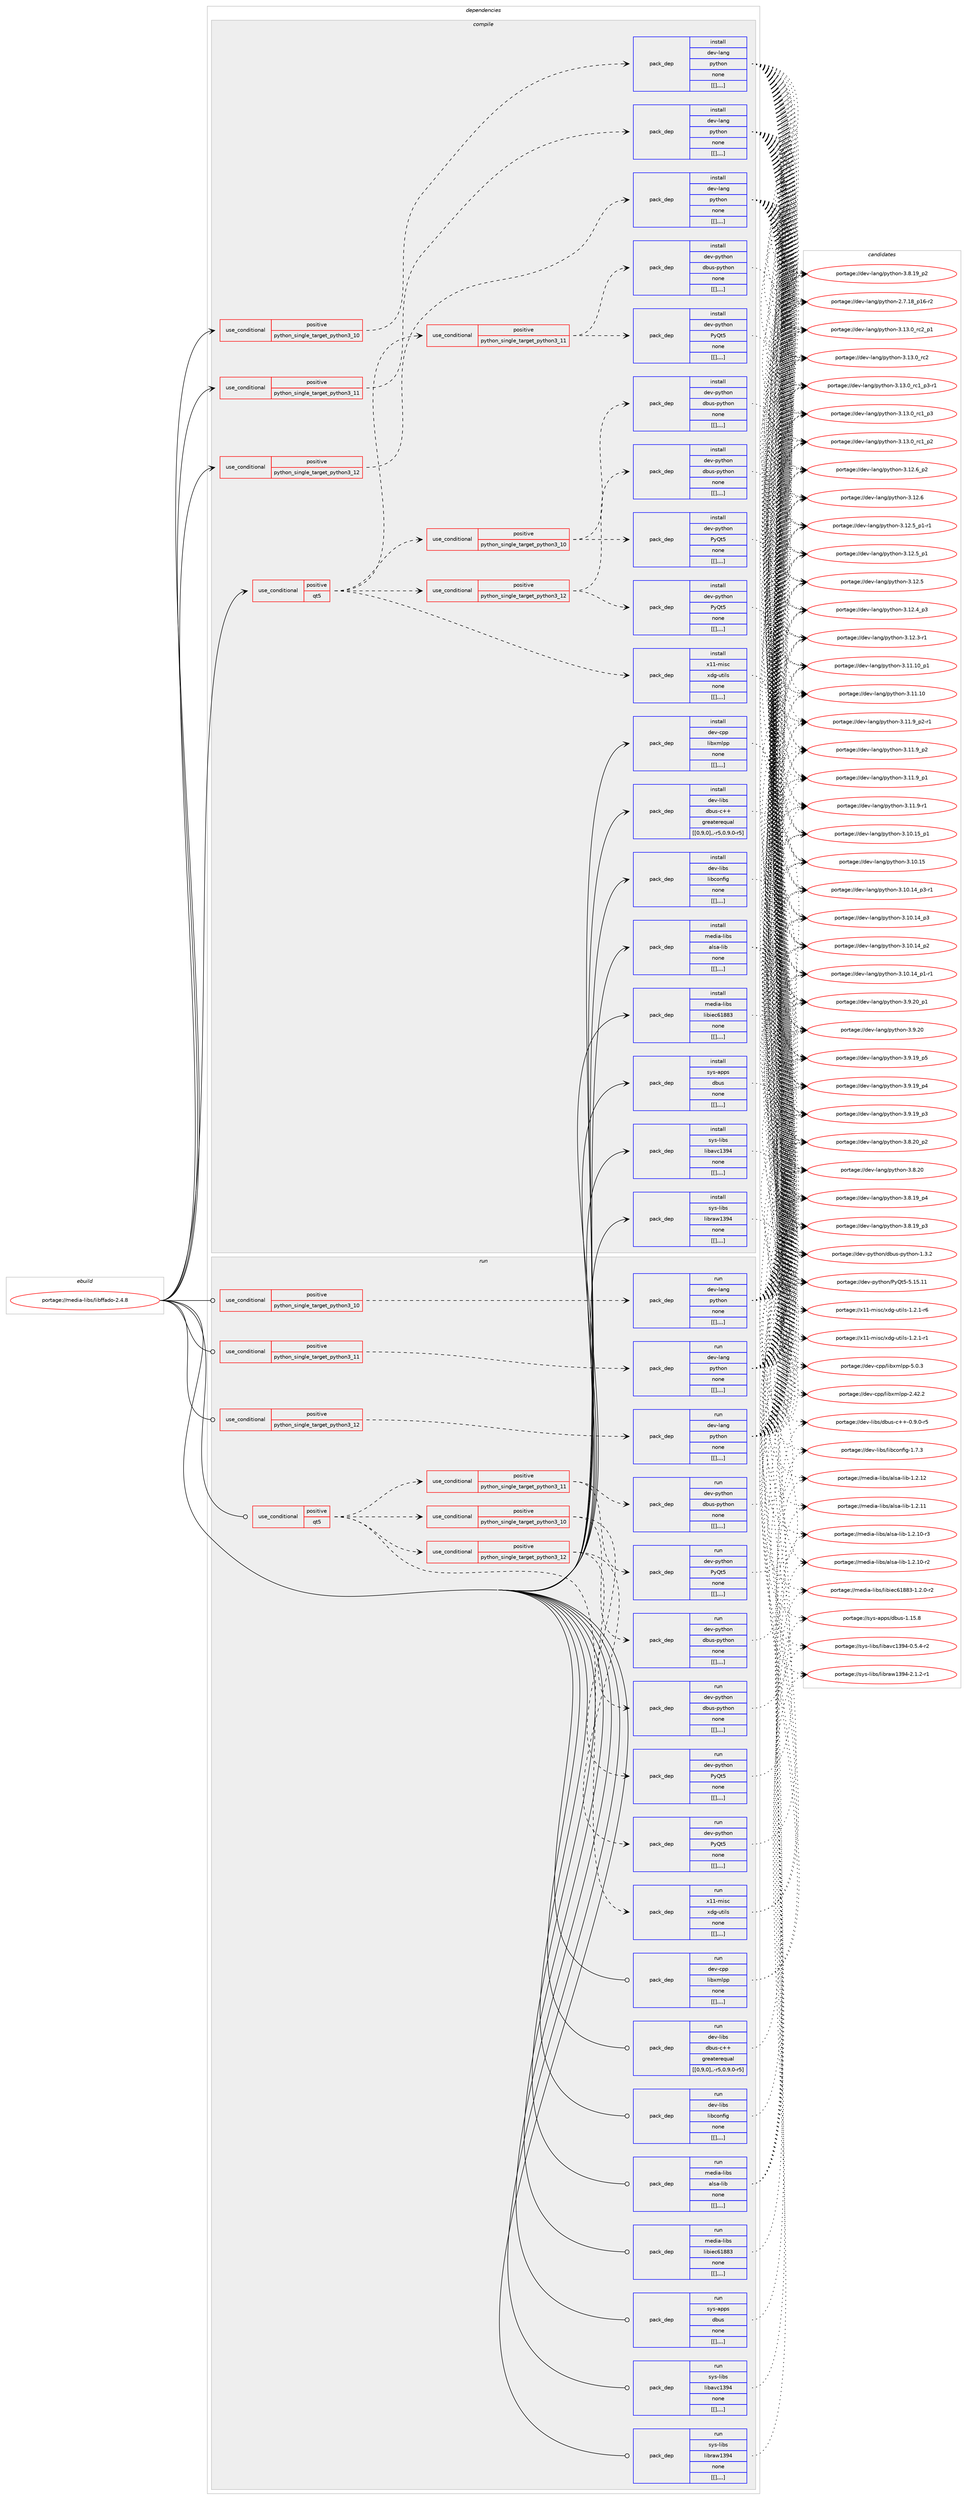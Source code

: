 digraph prolog {

# *************
# Graph options
# *************

newrank=true;
concentrate=true;
compound=true;
graph [rankdir=LR,fontname=Helvetica,fontsize=10,ranksep=1.5];#, ranksep=2.5, nodesep=0.2];
edge  [arrowhead=vee];
node  [fontname=Helvetica,fontsize=10];

# **********
# The ebuild
# **********

subgraph cluster_leftcol {
color=gray;
label=<<i>ebuild</i>>;
id [label="portage://media-libs/libffado-2.4.8", color=red, width=4, href="../media-libs/libffado-2.4.8.svg"];
}

# ****************
# The dependencies
# ****************

subgraph cluster_midcol {
color=gray;
label=<<i>dependencies</i>>;
subgraph cluster_compile {
fillcolor="#eeeeee";
style=filled;
label=<<i>compile</i>>;
subgraph cond79020 {
dependency309455 [label=<<TABLE BORDER="0" CELLBORDER="1" CELLSPACING="0" CELLPADDING="4"><TR><TD ROWSPAN="3" CELLPADDING="10">use_conditional</TD></TR><TR><TD>positive</TD></TR><TR><TD>python_single_target_python3_10</TD></TR></TABLE>>, shape=none, color=red];
subgraph pack228027 {
dependency309456 [label=<<TABLE BORDER="0" CELLBORDER="1" CELLSPACING="0" CELLPADDING="4" WIDTH="220"><TR><TD ROWSPAN="6" CELLPADDING="30">pack_dep</TD></TR><TR><TD WIDTH="110">install</TD></TR><TR><TD>dev-lang</TD></TR><TR><TD>python</TD></TR><TR><TD>none</TD></TR><TR><TD>[[],,,,]</TD></TR></TABLE>>, shape=none, color=blue];
}
dependency309455:e -> dependency309456:w [weight=20,style="dashed",arrowhead="vee"];
}
id:e -> dependency309455:w [weight=20,style="solid",arrowhead="vee"];
subgraph cond79021 {
dependency309457 [label=<<TABLE BORDER="0" CELLBORDER="1" CELLSPACING="0" CELLPADDING="4"><TR><TD ROWSPAN="3" CELLPADDING="10">use_conditional</TD></TR><TR><TD>positive</TD></TR><TR><TD>python_single_target_python3_11</TD></TR></TABLE>>, shape=none, color=red];
subgraph pack228028 {
dependency309458 [label=<<TABLE BORDER="0" CELLBORDER="1" CELLSPACING="0" CELLPADDING="4" WIDTH="220"><TR><TD ROWSPAN="6" CELLPADDING="30">pack_dep</TD></TR><TR><TD WIDTH="110">install</TD></TR><TR><TD>dev-lang</TD></TR><TR><TD>python</TD></TR><TR><TD>none</TD></TR><TR><TD>[[],,,,]</TD></TR></TABLE>>, shape=none, color=blue];
}
dependency309457:e -> dependency309458:w [weight=20,style="dashed",arrowhead="vee"];
}
id:e -> dependency309457:w [weight=20,style="solid",arrowhead="vee"];
subgraph cond79022 {
dependency309459 [label=<<TABLE BORDER="0" CELLBORDER="1" CELLSPACING="0" CELLPADDING="4"><TR><TD ROWSPAN="3" CELLPADDING="10">use_conditional</TD></TR><TR><TD>positive</TD></TR><TR><TD>python_single_target_python3_12</TD></TR></TABLE>>, shape=none, color=red];
subgraph pack228029 {
dependency309460 [label=<<TABLE BORDER="0" CELLBORDER="1" CELLSPACING="0" CELLPADDING="4" WIDTH="220"><TR><TD ROWSPAN="6" CELLPADDING="30">pack_dep</TD></TR><TR><TD WIDTH="110">install</TD></TR><TR><TD>dev-lang</TD></TR><TR><TD>python</TD></TR><TR><TD>none</TD></TR><TR><TD>[[],,,,]</TD></TR></TABLE>>, shape=none, color=blue];
}
dependency309459:e -> dependency309460:w [weight=20,style="dashed",arrowhead="vee"];
}
id:e -> dependency309459:w [weight=20,style="solid",arrowhead="vee"];
subgraph cond79023 {
dependency309461 [label=<<TABLE BORDER="0" CELLBORDER="1" CELLSPACING="0" CELLPADDING="4"><TR><TD ROWSPAN="3" CELLPADDING="10">use_conditional</TD></TR><TR><TD>positive</TD></TR><TR><TD>qt5</TD></TR></TABLE>>, shape=none, color=red];
subgraph cond79024 {
dependency309462 [label=<<TABLE BORDER="0" CELLBORDER="1" CELLSPACING="0" CELLPADDING="4"><TR><TD ROWSPAN="3" CELLPADDING="10">use_conditional</TD></TR><TR><TD>positive</TD></TR><TR><TD>python_single_target_python3_10</TD></TR></TABLE>>, shape=none, color=red];
subgraph pack228030 {
dependency309463 [label=<<TABLE BORDER="0" CELLBORDER="1" CELLSPACING="0" CELLPADDING="4" WIDTH="220"><TR><TD ROWSPAN="6" CELLPADDING="30">pack_dep</TD></TR><TR><TD WIDTH="110">install</TD></TR><TR><TD>dev-python</TD></TR><TR><TD>dbus-python</TD></TR><TR><TD>none</TD></TR><TR><TD>[[],,,,]</TD></TR></TABLE>>, shape=none, color=blue];
}
dependency309462:e -> dependency309463:w [weight=20,style="dashed",arrowhead="vee"];
subgraph pack228031 {
dependency309464 [label=<<TABLE BORDER="0" CELLBORDER="1" CELLSPACING="0" CELLPADDING="4" WIDTH="220"><TR><TD ROWSPAN="6" CELLPADDING="30">pack_dep</TD></TR><TR><TD WIDTH="110">install</TD></TR><TR><TD>dev-python</TD></TR><TR><TD>PyQt5</TD></TR><TR><TD>none</TD></TR><TR><TD>[[],,,,]</TD></TR></TABLE>>, shape=none, color=blue];
}
dependency309462:e -> dependency309464:w [weight=20,style="dashed",arrowhead="vee"];
}
dependency309461:e -> dependency309462:w [weight=20,style="dashed",arrowhead="vee"];
subgraph cond79025 {
dependency309465 [label=<<TABLE BORDER="0" CELLBORDER="1" CELLSPACING="0" CELLPADDING="4"><TR><TD ROWSPAN="3" CELLPADDING="10">use_conditional</TD></TR><TR><TD>positive</TD></TR><TR><TD>python_single_target_python3_11</TD></TR></TABLE>>, shape=none, color=red];
subgraph pack228032 {
dependency309466 [label=<<TABLE BORDER="0" CELLBORDER="1" CELLSPACING="0" CELLPADDING="4" WIDTH="220"><TR><TD ROWSPAN="6" CELLPADDING="30">pack_dep</TD></TR><TR><TD WIDTH="110">install</TD></TR><TR><TD>dev-python</TD></TR><TR><TD>dbus-python</TD></TR><TR><TD>none</TD></TR><TR><TD>[[],,,,]</TD></TR></TABLE>>, shape=none, color=blue];
}
dependency309465:e -> dependency309466:w [weight=20,style="dashed",arrowhead="vee"];
subgraph pack228033 {
dependency309467 [label=<<TABLE BORDER="0" CELLBORDER="1" CELLSPACING="0" CELLPADDING="4" WIDTH="220"><TR><TD ROWSPAN="6" CELLPADDING="30">pack_dep</TD></TR><TR><TD WIDTH="110">install</TD></TR><TR><TD>dev-python</TD></TR><TR><TD>PyQt5</TD></TR><TR><TD>none</TD></TR><TR><TD>[[],,,,]</TD></TR></TABLE>>, shape=none, color=blue];
}
dependency309465:e -> dependency309467:w [weight=20,style="dashed",arrowhead="vee"];
}
dependency309461:e -> dependency309465:w [weight=20,style="dashed",arrowhead="vee"];
subgraph cond79026 {
dependency309468 [label=<<TABLE BORDER="0" CELLBORDER="1" CELLSPACING="0" CELLPADDING="4"><TR><TD ROWSPAN="3" CELLPADDING="10">use_conditional</TD></TR><TR><TD>positive</TD></TR><TR><TD>python_single_target_python3_12</TD></TR></TABLE>>, shape=none, color=red];
subgraph pack228034 {
dependency309469 [label=<<TABLE BORDER="0" CELLBORDER="1" CELLSPACING="0" CELLPADDING="4" WIDTH="220"><TR><TD ROWSPAN="6" CELLPADDING="30">pack_dep</TD></TR><TR><TD WIDTH="110">install</TD></TR><TR><TD>dev-python</TD></TR><TR><TD>dbus-python</TD></TR><TR><TD>none</TD></TR><TR><TD>[[],,,,]</TD></TR></TABLE>>, shape=none, color=blue];
}
dependency309468:e -> dependency309469:w [weight=20,style="dashed",arrowhead="vee"];
subgraph pack228035 {
dependency309470 [label=<<TABLE BORDER="0" CELLBORDER="1" CELLSPACING="0" CELLPADDING="4" WIDTH="220"><TR><TD ROWSPAN="6" CELLPADDING="30">pack_dep</TD></TR><TR><TD WIDTH="110">install</TD></TR><TR><TD>dev-python</TD></TR><TR><TD>PyQt5</TD></TR><TR><TD>none</TD></TR><TR><TD>[[],,,,]</TD></TR></TABLE>>, shape=none, color=blue];
}
dependency309468:e -> dependency309470:w [weight=20,style="dashed",arrowhead="vee"];
}
dependency309461:e -> dependency309468:w [weight=20,style="dashed",arrowhead="vee"];
subgraph pack228036 {
dependency309471 [label=<<TABLE BORDER="0" CELLBORDER="1" CELLSPACING="0" CELLPADDING="4" WIDTH="220"><TR><TD ROWSPAN="6" CELLPADDING="30">pack_dep</TD></TR><TR><TD WIDTH="110">install</TD></TR><TR><TD>x11-misc</TD></TR><TR><TD>xdg-utils</TD></TR><TR><TD>none</TD></TR><TR><TD>[[],,,,]</TD></TR></TABLE>>, shape=none, color=blue];
}
dependency309461:e -> dependency309471:w [weight=20,style="dashed",arrowhead="vee"];
}
id:e -> dependency309461:w [weight=20,style="solid",arrowhead="vee"];
subgraph pack228037 {
dependency309472 [label=<<TABLE BORDER="0" CELLBORDER="1" CELLSPACING="0" CELLPADDING="4" WIDTH="220"><TR><TD ROWSPAN="6" CELLPADDING="30">pack_dep</TD></TR><TR><TD WIDTH="110">install</TD></TR><TR><TD>dev-cpp</TD></TR><TR><TD>libxmlpp</TD></TR><TR><TD>none</TD></TR><TR><TD>[[],,,,]</TD></TR></TABLE>>, shape=none, color=blue];
}
id:e -> dependency309472:w [weight=20,style="solid",arrowhead="vee"];
subgraph pack228038 {
dependency309473 [label=<<TABLE BORDER="0" CELLBORDER="1" CELLSPACING="0" CELLPADDING="4" WIDTH="220"><TR><TD ROWSPAN="6" CELLPADDING="30">pack_dep</TD></TR><TR><TD WIDTH="110">install</TD></TR><TR><TD>dev-libs</TD></TR><TR><TD>dbus-c++</TD></TR><TR><TD>greaterequal</TD></TR><TR><TD>[[0,9,0],,-r5,0.9.0-r5]</TD></TR></TABLE>>, shape=none, color=blue];
}
id:e -> dependency309473:w [weight=20,style="solid",arrowhead="vee"];
subgraph pack228039 {
dependency309474 [label=<<TABLE BORDER="0" CELLBORDER="1" CELLSPACING="0" CELLPADDING="4" WIDTH="220"><TR><TD ROWSPAN="6" CELLPADDING="30">pack_dep</TD></TR><TR><TD WIDTH="110">install</TD></TR><TR><TD>dev-libs</TD></TR><TR><TD>libconfig</TD></TR><TR><TD>none</TD></TR><TR><TD>[[],,,,]</TD></TR></TABLE>>, shape=none, color=blue];
}
id:e -> dependency309474:w [weight=20,style="solid",arrowhead="vee"];
subgraph pack228040 {
dependency309475 [label=<<TABLE BORDER="0" CELLBORDER="1" CELLSPACING="0" CELLPADDING="4" WIDTH="220"><TR><TD ROWSPAN="6" CELLPADDING="30">pack_dep</TD></TR><TR><TD WIDTH="110">install</TD></TR><TR><TD>media-libs</TD></TR><TR><TD>alsa-lib</TD></TR><TR><TD>none</TD></TR><TR><TD>[[],,,,]</TD></TR></TABLE>>, shape=none, color=blue];
}
id:e -> dependency309475:w [weight=20,style="solid",arrowhead="vee"];
subgraph pack228041 {
dependency309476 [label=<<TABLE BORDER="0" CELLBORDER="1" CELLSPACING="0" CELLPADDING="4" WIDTH="220"><TR><TD ROWSPAN="6" CELLPADDING="30">pack_dep</TD></TR><TR><TD WIDTH="110">install</TD></TR><TR><TD>media-libs</TD></TR><TR><TD>libiec61883</TD></TR><TR><TD>none</TD></TR><TR><TD>[[],,,,]</TD></TR></TABLE>>, shape=none, color=blue];
}
id:e -> dependency309476:w [weight=20,style="solid",arrowhead="vee"];
subgraph pack228042 {
dependency309477 [label=<<TABLE BORDER="0" CELLBORDER="1" CELLSPACING="0" CELLPADDING="4" WIDTH="220"><TR><TD ROWSPAN="6" CELLPADDING="30">pack_dep</TD></TR><TR><TD WIDTH="110">install</TD></TR><TR><TD>sys-apps</TD></TR><TR><TD>dbus</TD></TR><TR><TD>none</TD></TR><TR><TD>[[],,,,]</TD></TR></TABLE>>, shape=none, color=blue];
}
id:e -> dependency309477:w [weight=20,style="solid",arrowhead="vee"];
subgraph pack228043 {
dependency309478 [label=<<TABLE BORDER="0" CELLBORDER="1" CELLSPACING="0" CELLPADDING="4" WIDTH="220"><TR><TD ROWSPAN="6" CELLPADDING="30">pack_dep</TD></TR><TR><TD WIDTH="110">install</TD></TR><TR><TD>sys-libs</TD></TR><TR><TD>libavc1394</TD></TR><TR><TD>none</TD></TR><TR><TD>[[],,,,]</TD></TR></TABLE>>, shape=none, color=blue];
}
id:e -> dependency309478:w [weight=20,style="solid",arrowhead="vee"];
subgraph pack228044 {
dependency309479 [label=<<TABLE BORDER="0" CELLBORDER="1" CELLSPACING="0" CELLPADDING="4" WIDTH="220"><TR><TD ROWSPAN="6" CELLPADDING="30">pack_dep</TD></TR><TR><TD WIDTH="110">install</TD></TR><TR><TD>sys-libs</TD></TR><TR><TD>libraw1394</TD></TR><TR><TD>none</TD></TR><TR><TD>[[],,,,]</TD></TR></TABLE>>, shape=none, color=blue];
}
id:e -> dependency309479:w [weight=20,style="solid",arrowhead="vee"];
}
subgraph cluster_compileandrun {
fillcolor="#eeeeee";
style=filled;
label=<<i>compile and run</i>>;
}
subgraph cluster_run {
fillcolor="#eeeeee";
style=filled;
label=<<i>run</i>>;
subgraph cond79027 {
dependency309480 [label=<<TABLE BORDER="0" CELLBORDER="1" CELLSPACING="0" CELLPADDING="4"><TR><TD ROWSPAN="3" CELLPADDING="10">use_conditional</TD></TR><TR><TD>positive</TD></TR><TR><TD>python_single_target_python3_10</TD></TR></TABLE>>, shape=none, color=red];
subgraph pack228045 {
dependency309481 [label=<<TABLE BORDER="0" CELLBORDER="1" CELLSPACING="0" CELLPADDING="4" WIDTH="220"><TR><TD ROWSPAN="6" CELLPADDING="30">pack_dep</TD></TR><TR><TD WIDTH="110">run</TD></TR><TR><TD>dev-lang</TD></TR><TR><TD>python</TD></TR><TR><TD>none</TD></TR><TR><TD>[[],,,,]</TD></TR></TABLE>>, shape=none, color=blue];
}
dependency309480:e -> dependency309481:w [weight=20,style="dashed",arrowhead="vee"];
}
id:e -> dependency309480:w [weight=20,style="solid",arrowhead="odot"];
subgraph cond79028 {
dependency309482 [label=<<TABLE BORDER="0" CELLBORDER="1" CELLSPACING="0" CELLPADDING="4"><TR><TD ROWSPAN="3" CELLPADDING="10">use_conditional</TD></TR><TR><TD>positive</TD></TR><TR><TD>python_single_target_python3_11</TD></TR></TABLE>>, shape=none, color=red];
subgraph pack228046 {
dependency309483 [label=<<TABLE BORDER="0" CELLBORDER="1" CELLSPACING="0" CELLPADDING="4" WIDTH="220"><TR><TD ROWSPAN="6" CELLPADDING="30">pack_dep</TD></TR><TR><TD WIDTH="110">run</TD></TR><TR><TD>dev-lang</TD></TR><TR><TD>python</TD></TR><TR><TD>none</TD></TR><TR><TD>[[],,,,]</TD></TR></TABLE>>, shape=none, color=blue];
}
dependency309482:e -> dependency309483:w [weight=20,style="dashed",arrowhead="vee"];
}
id:e -> dependency309482:w [weight=20,style="solid",arrowhead="odot"];
subgraph cond79029 {
dependency309484 [label=<<TABLE BORDER="0" CELLBORDER="1" CELLSPACING="0" CELLPADDING="4"><TR><TD ROWSPAN="3" CELLPADDING="10">use_conditional</TD></TR><TR><TD>positive</TD></TR><TR><TD>python_single_target_python3_12</TD></TR></TABLE>>, shape=none, color=red];
subgraph pack228047 {
dependency309485 [label=<<TABLE BORDER="0" CELLBORDER="1" CELLSPACING="0" CELLPADDING="4" WIDTH="220"><TR><TD ROWSPAN="6" CELLPADDING="30">pack_dep</TD></TR><TR><TD WIDTH="110">run</TD></TR><TR><TD>dev-lang</TD></TR><TR><TD>python</TD></TR><TR><TD>none</TD></TR><TR><TD>[[],,,,]</TD></TR></TABLE>>, shape=none, color=blue];
}
dependency309484:e -> dependency309485:w [weight=20,style="dashed",arrowhead="vee"];
}
id:e -> dependency309484:w [weight=20,style="solid",arrowhead="odot"];
subgraph cond79030 {
dependency309486 [label=<<TABLE BORDER="0" CELLBORDER="1" CELLSPACING="0" CELLPADDING="4"><TR><TD ROWSPAN="3" CELLPADDING="10">use_conditional</TD></TR><TR><TD>positive</TD></TR><TR><TD>qt5</TD></TR></TABLE>>, shape=none, color=red];
subgraph cond79031 {
dependency309487 [label=<<TABLE BORDER="0" CELLBORDER="1" CELLSPACING="0" CELLPADDING="4"><TR><TD ROWSPAN="3" CELLPADDING="10">use_conditional</TD></TR><TR><TD>positive</TD></TR><TR><TD>python_single_target_python3_10</TD></TR></TABLE>>, shape=none, color=red];
subgraph pack228048 {
dependency309488 [label=<<TABLE BORDER="0" CELLBORDER="1" CELLSPACING="0" CELLPADDING="4" WIDTH="220"><TR><TD ROWSPAN="6" CELLPADDING="30">pack_dep</TD></TR><TR><TD WIDTH="110">run</TD></TR><TR><TD>dev-python</TD></TR><TR><TD>dbus-python</TD></TR><TR><TD>none</TD></TR><TR><TD>[[],,,,]</TD></TR></TABLE>>, shape=none, color=blue];
}
dependency309487:e -> dependency309488:w [weight=20,style="dashed",arrowhead="vee"];
subgraph pack228049 {
dependency309489 [label=<<TABLE BORDER="0" CELLBORDER="1" CELLSPACING="0" CELLPADDING="4" WIDTH="220"><TR><TD ROWSPAN="6" CELLPADDING="30">pack_dep</TD></TR><TR><TD WIDTH="110">run</TD></TR><TR><TD>dev-python</TD></TR><TR><TD>PyQt5</TD></TR><TR><TD>none</TD></TR><TR><TD>[[],,,,]</TD></TR></TABLE>>, shape=none, color=blue];
}
dependency309487:e -> dependency309489:w [weight=20,style="dashed",arrowhead="vee"];
}
dependency309486:e -> dependency309487:w [weight=20,style="dashed",arrowhead="vee"];
subgraph cond79032 {
dependency309490 [label=<<TABLE BORDER="0" CELLBORDER="1" CELLSPACING="0" CELLPADDING="4"><TR><TD ROWSPAN="3" CELLPADDING="10">use_conditional</TD></TR><TR><TD>positive</TD></TR><TR><TD>python_single_target_python3_11</TD></TR></TABLE>>, shape=none, color=red];
subgraph pack228050 {
dependency309491 [label=<<TABLE BORDER="0" CELLBORDER="1" CELLSPACING="0" CELLPADDING="4" WIDTH="220"><TR><TD ROWSPAN="6" CELLPADDING="30">pack_dep</TD></TR><TR><TD WIDTH="110">run</TD></TR><TR><TD>dev-python</TD></TR><TR><TD>dbus-python</TD></TR><TR><TD>none</TD></TR><TR><TD>[[],,,,]</TD></TR></TABLE>>, shape=none, color=blue];
}
dependency309490:e -> dependency309491:w [weight=20,style="dashed",arrowhead="vee"];
subgraph pack228051 {
dependency309492 [label=<<TABLE BORDER="0" CELLBORDER="1" CELLSPACING="0" CELLPADDING="4" WIDTH="220"><TR><TD ROWSPAN="6" CELLPADDING="30">pack_dep</TD></TR><TR><TD WIDTH="110">run</TD></TR><TR><TD>dev-python</TD></TR><TR><TD>PyQt5</TD></TR><TR><TD>none</TD></TR><TR><TD>[[],,,,]</TD></TR></TABLE>>, shape=none, color=blue];
}
dependency309490:e -> dependency309492:w [weight=20,style="dashed",arrowhead="vee"];
}
dependency309486:e -> dependency309490:w [weight=20,style="dashed",arrowhead="vee"];
subgraph cond79033 {
dependency309493 [label=<<TABLE BORDER="0" CELLBORDER="1" CELLSPACING="0" CELLPADDING="4"><TR><TD ROWSPAN="3" CELLPADDING="10">use_conditional</TD></TR><TR><TD>positive</TD></TR><TR><TD>python_single_target_python3_12</TD></TR></TABLE>>, shape=none, color=red];
subgraph pack228052 {
dependency309494 [label=<<TABLE BORDER="0" CELLBORDER="1" CELLSPACING="0" CELLPADDING="4" WIDTH="220"><TR><TD ROWSPAN="6" CELLPADDING="30">pack_dep</TD></TR><TR><TD WIDTH="110">run</TD></TR><TR><TD>dev-python</TD></TR><TR><TD>dbus-python</TD></TR><TR><TD>none</TD></TR><TR><TD>[[],,,,]</TD></TR></TABLE>>, shape=none, color=blue];
}
dependency309493:e -> dependency309494:w [weight=20,style="dashed",arrowhead="vee"];
subgraph pack228053 {
dependency309495 [label=<<TABLE BORDER="0" CELLBORDER="1" CELLSPACING="0" CELLPADDING="4" WIDTH="220"><TR><TD ROWSPAN="6" CELLPADDING="30">pack_dep</TD></TR><TR><TD WIDTH="110">run</TD></TR><TR><TD>dev-python</TD></TR><TR><TD>PyQt5</TD></TR><TR><TD>none</TD></TR><TR><TD>[[],,,,]</TD></TR></TABLE>>, shape=none, color=blue];
}
dependency309493:e -> dependency309495:w [weight=20,style="dashed",arrowhead="vee"];
}
dependency309486:e -> dependency309493:w [weight=20,style="dashed",arrowhead="vee"];
subgraph pack228054 {
dependency309496 [label=<<TABLE BORDER="0" CELLBORDER="1" CELLSPACING="0" CELLPADDING="4" WIDTH="220"><TR><TD ROWSPAN="6" CELLPADDING="30">pack_dep</TD></TR><TR><TD WIDTH="110">run</TD></TR><TR><TD>x11-misc</TD></TR><TR><TD>xdg-utils</TD></TR><TR><TD>none</TD></TR><TR><TD>[[],,,,]</TD></TR></TABLE>>, shape=none, color=blue];
}
dependency309486:e -> dependency309496:w [weight=20,style="dashed",arrowhead="vee"];
}
id:e -> dependency309486:w [weight=20,style="solid",arrowhead="odot"];
subgraph pack228055 {
dependency309497 [label=<<TABLE BORDER="0" CELLBORDER="1" CELLSPACING="0" CELLPADDING="4" WIDTH="220"><TR><TD ROWSPAN="6" CELLPADDING="30">pack_dep</TD></TR><TR><TD WIDTH="110">run</TD></TR><TR><TD>dev-cpp</TD></TR><TR><TD>libxmlpp</TD></TR><TR><TD>none</TD></TR><TR><TD>[[],,,,]</TD></TR></TABLE>>, shape=none, color=blue];
}
id:e -> dependency309497:w [weight=20,style="solid",arrowhead="odot"];
subgraph pack228056 {
dependency309498 [label=<<TABLE BORDER="0" CELLBORDER="1" CELLSPACING="0" CELLPADDING="4" WIDTH="220"><TR><TD ROWSPAN="6" CELLPADDING="30">pack_dep</TD></TR><TR><TD WIDTH="110">run</TD></TR><TR><TD>dev-libs</TD></TR><TR><TD>dbus-c++</TD></TR><TR><TD>greaterequal</TD></TR><TR><TD>[[0,9,0],,-r5,0.9.0-r5]</TD></TR></TABLE>>, shape=none, color=blue];
}
id:e -> dependency309498:w [weight=20,style="solid",arrowhead="odot"];
subgraph pack228057 {
dependency309499 [label=<<TABLE BORDER="0" CELLBORDER="1" CELLSPACING="0" CELLPADDING="4" WIDTH="220"><TR><TD ROWSPAN="6" CELLPADDING="30">pack_dep</TD></TR><TR><TD WIDTH="110">run</TD></TR><TR><TD>dev-libs</TD></TR><TR><TD>libconfig</TD></TR><TR><TD>none</TD></TR><TR><TD>[[],,,,]</TD></TR></TABLE>>, shape=none, color=blue];
}
id:e -> dependency309499:w [weight=20,style="solid",arrowhead="odot"];
subgraph pack228058 {
dependency309500 [label=<<TABLE BORDER="0" CELLBORDER="1" CELLSPACING="0" CELLPADDING="4" WIDTH="220"><TR><TD ROWSPAN="6" CELLPADDING="30">pack_dep</TD></TR><TR><TD WIDTH="110">run</TD></TR><TR><TD>media-libs</TD></TR><TR><TD>alsa-lib</TD></TR><TR><TD>none</TD></TR><TR><TD>[[],,,,]</TD></TR></TABLE>>, shape=none, color=blue];
}
id:e -> dependency309500:w [weight=20,style="solid",arrowhead="odot"];
subgraph pack228059 {
dependency309501 [label=<<TABLE BORDER="0" CELLBORDER="1" CELLSPACING="0" CELLPADDING="4" WIDTH="220"><TR><TD ROWSPAN="6" CELLPADDING="30">pack_dep</TD></TR><TR><TD WIDTH="110">run</TD></TR><TR><TD>media-libs</TD></TR><TR><TD>libiec61883</TD></TR><TR><TD>none</TD></TR><TR><TD>[[],,,,]</TD></TR></TABLE>>, shape=none, color=blue];
}
id:e -> dependency309501:w [weight=20,style="solid",arrowhead="odot"];
subgraph pack228060 {
dependency309502 [label=<<TABLE BORDER="0" CELLBORDER="1" CELLSPACING="0" CELLPADDING="4" WIDTH="220"><TR><TD ROWSPAN="6" CELLPADDING="30">pack_dep</TD></TR><TR><TD WIDTH="110">run</TD></TR><TR><TD>sys-apps</TD></TR><TR><TD>dbus</TD></TR><TR><TD>none</TD></TR><TR><TD>[[],,,,]</TD></TR></TABLE>>, shape=none, color=blue];
}
id:e -> dependency309502:w [weight=20,style="solid",arrowhead="odot"];
subgraph pack228061 {
dependency309503 [label=<<TABLE BORDER="0" CELLBORDER="1" CELLSPACING="0" CELLPADDING="4" WIDTH="220"><TR><TD ROWSPAN="6" CELLPADDING="30">pack_dep</TD></TR><TR><TD WIDTH="110">run</TD></TR><TR><TD>sys-libs</TD></TR><TR><TD>libavc1394</TD></TR><TR><TD>none</TD></TR><TR><TD>[[],,,,]</TD></TR></TABLE>>, shape=none, color=blue];
}
id:e -> dependency309503:w [weight=20,style="solid",arrowhead="odot"];
subgraph pack228062 {
dependency309504 [label=<<TABLE BORDER="0" CELLBORDER="1" CELLSPACING="0" CELLPADDING="4" WIDTH="220"><TR><TD ROWSPAN="6" CELLPADDING="30">pack_dep</TD></TR><TR><TD WIDTH="110">run</TD></TR><TR><TD>sys-libs</TD></TR><TR><TD>libraw1394</TD></TR><TR><TD>none</TD></TR><TR><TD>[[],,,,]</TD></TR></TABLE>>, shape=none, color=blue];
}
id:e -> dependency309504:w [weight=20,style="solid",arrowhead="odot"];
}
}

# **************
# The candidates
# **************

subgraph cluster_choices {
rank=same;
color=gray;
label=<<i>candidates</i>>;

subgraph choice228027 {
color=black;
nodesep=1;
choice100101118451089711010347112121116104111110455146495146489511499509511249 [label="portage://dev-lang/python-3.13.0_rc2_p1", color=red, width=4,href="../dev-lang/python-3.13.0_rc2_p1.svg"];
choice10010111845108971101034711212111610411111045514649514648951149950 [label="portage://dev-lang/python-3.13.0_rc2", color=red, width=4,href="../dev-lang/python-3.13.0_rc2.svg"];
choice1001011184510897110103471121211161041111104551464951464895114994995112514511449 [label="portage://dev-lang/python-3.13.0_rc1_p3-r1", color=red, width=4,href="../dev-lang/python-3.13.0_rc1_p3-r1.svg"];
choice100101118451089711010347112121116104111110455146495146489511499499511251 [label="portage://dev-lang/python-3.13.0_rc1_p3", color=red, width=4,href="../dev-lang/python-3.13.0_rc1_p3.svg"];
choice100101118451089711010347112121116104111110455146495146489511499499511250 [label="portage://dev-lang/python-3.13.0_rc1_p2", color=red, width=4,href="../dev-lang/python-3.13.0_rc1_p2.svg"];
choice100101118451089711010347112121116104111110455146495046549511250 [label="portage://dev-lang/python-3.12.6_p2", color=red, width=4,href="../dev-lang/python-3.12.6_p2.svg"];
choice10010111845108971101034711212111610411111045514649504654 [label="portage://dev-lang/python-3.12.6", color=red, width=4,href="../dev-lang/python-3.12.6.svg"];
choice1001011184510897110103471121211161041111104551464950465395112494511449 [label="portage://dev-lang/python-3.12.5_p1-r1", color=red, width=4,href="../dev-lang/python-3.12.5_p1-r1.svg"];
choice100101118451089711010347112121116104111110455146495046539511249 [label="portage://dev-lang/python-3.12.5_p1", color=red, width=4,href="../dev-lang/python-3.12.5_p1.svg"];
choice10010111845108971101034711212111610411111045514649504653 [label="portage://dev-lang/python-3.12.5", color=red, width=4,href="../dev-lang/python-3.12.5.svg"];
choice100101118451089711010347112121116104111110455146495046529511251 [label="portage://dev-lang/python-3.12.4_p3", color=red, width=4,href="../dev-lang/python-3.12.4_p3.svg"];
choice100101118451089711010347112121116104111110455146495046514511449 [label="portage://dev-lang/python-3.12.3-r1", color=red, width=4,href="../dev-lang/python-3.12.3-r1.svg"];
choice10010111845108971101034711212111610411111045514649494649489511249 [label="portage://dev-lang/python-3.11.10_p1", color=red, width=4,href="../dev-lang/python-3.11.10_p1.svg"];
choice1001011184510897110103471121211161041111104551464949464948 [label="portage://dev-lang/python-3.11.10", color=red, width=4,href="../dev-lang/python-3.11.10.svg"];
choice1001011184510897110103471121211161041111104551464949465795112504511449 [label="portage://dev-lang/python-3.11.9_p2-r1", color=red, width=4,href="../dev-lang/python-3.11.9_p2-r1.svg"];
choice100101118451089711010347112121116104111110455146494946579511250 [label="portage://dev-lang/python-3.11.9_p2", color=red, width=4,href="../dev-lang/python-3.11.9_p2.svg"];
choice100101118451089711010347112121116104111110455146494946579511249 [label="portage://dev-lang/python-3.11.9_p1", color=red, width=4,href="../dev-lang/python-3.11.9_p1.svg"];
choice100101118451089711010347112121116104111110455146494946574511449 [label="portage://dev-lang/python-3.11.9-r1", color=red, width=4,href="../dev-lang/python-3.11.9-r1.svg"];
choice10010111845108971101034711212111610411111045514649484649539511249 [label="portage://dev-lang/python-3.10.15_p1", color=red, width=4,href="../dev-lang/python-3.10.15_p1.svg"];
choice1001011184510897110103471121211161041111104551464948464953 [label="portage://dev-lang/python-3.10.15", color=red, width=4,href="../dev-lang/python-3.10.15.svg"];
choice100101118451089711010347112121116104111110455146494846495295112514511449 [label="portage://dev-lang/python-3.10.14_p3-r1", color=red, width=4,href="../dev-lang/python-3.10.14_p3-r1.svg"];
choice10010111845108971101034711212111610411111045514649484649529511251 [label="portage://dev-lang/python-3.10.14_p3", color=red, width=4,href="../dev-lang/python-3.10.14_p3.svg"];
choice10010111845108971101034711212111610411111045514649484649529511250 [label="portage://dev-lang/python-3.10.14_p2", color=red, width=4,href="../dev-lang/python-3.10.14_p2.svg"];
choice100101118451089711010347112121116104111110455146494846495295112494511449 [label="portage://dev-lang/python-3.10.14_p1-r1", color=red, width=4,href="../dev-lang/python-3.10.14_p1-r1.svg"];
choice100101118451089711010347112121116104111110455146574650489511249 [label="portage://dev-lang/python-3.9.20_p1", color=red, width=4,href="../dev-lang/python-3.9.20_p1.svg"];
choice10010111845108971101034711212111610411111045514657465048 [label="portage://dev-lang/python-3.9.20", color=red, width=4,href="../dev-lang/python-3.9.20.svg"];
choice100101118451089711010347112121116104111110455146574649579511253 [label="portage://dev-lang/python-3.9.19_p5", color=red, width=4,href="../dev-lang/python-3.9.19_p5.svg"];
choice100101118451089711010347112121116104111110455146574649579511252 [label="portage://dev-lang/python-3.9.19_p4", color=red, width=4,href="../dev-lang/python-3.9.19_p4.svg"];
choice100101118451089711010347112121116104111110455146574649579511251 [label="portage://dev-lang/python-3.9.19_p3", color=red, width=4,href="../dev-lang/python-3.9.19_p3.svg"];
choice100101118451089711010347112121116104111110455146564650489511250 [label="portage://dev-lang/python-3.8.20_p2", color=red, width=4,href="../dev-lang/python-3.8.20_p2.svg"];
choice10010111845108971101034711212111610411111045514656465048 [label="portage://dev-lang/python-3.8.20", color=red, width=4,href="../dev-lang/python-3.8.20.svg"];
choice100101118451089711010347112121116104111110455146564649579511252 [label="portage://dev-lang/python-3.8.19_p4", color=red, width=4,href="../dev-lang/python-3.8.19_p4.svg"];
choice100101118451089711010347112121116104111110455146564649579511251 [label="portage://dev-lang/python-3.8.19_p3", color=red, width=4,href="../dev-lang/python-3.8.19_p3.svg"];
choice100101118451089711010347112121116104111110455146564649579511250 [label="portage://dev-lang/python-3.8.19_p2", color=red, width=4,href="../dev-lang/python-3.8.19_p2.svg"];
choice100101118451089711010347112121116104111110455046554649569511249544511450 [label="portage://dev-lang/python-2.7.18_p16-r2", color=red, width=4,href="../dev-lang/python-2.7.18_p16-r2.svg"];
dependency309456:e -> choice100101118451089711010347112121116104111110455146495146489511499509511249:w [style=dotted,weight="100"];
dependency309456:e -> choice10010111845108971101034711212111610411111045514649514648951149950:w [style=dotted,weight="100"];
dependency309456:e -> choice1001011184510897110103471121211161041111104551464951464895114994995112514511449:w [style=dotted,weight="100"];
dependency309456:e -> choice100101118451089711010347112121116104111110455146495146489511499499511251:w [style=dotted,weight="100"];
dependency309456:e -> choice100101118451089711010347112121116104111110455146495146489511499499511250:w [style=dotted,weight="100"];
dependency309456:e -> choice100101118451089711010347112121116104111110455146495046549511250:w [style=dotted,weight="100"];
dependency309456:e -> choice10010111845108971101034711212111610411111045514649504654:w [style=dotted,weight="100"];
dependency309456:e -> choice1001011184510897110103471121211161041111104551464950465395112494511449:w [style=dotted,weight="100"];
dependency309456:e -> choice100101118451089711010347112121116104111110455146495046539511249:w [style=dotted,weight="100"];
dependency309456:e -> choice10010111845108971101034711212111610411111045514649504653:w [style=dotted,weight="100"];
dependency309456:e -> choice100101118451089711010347112121116104111110455146495046529511251:w [style=dotted,weight="100"];
dependency309456:e -> choice100101118451089711010347112121116104111110455146495046514511449:w [style=dotted,weight="100"];
dependency309456:e -> choice10010111845108971101034711212111610411111045514649494649489511249:w [style=dotted,weight="100"];
dependency309456:e -> choice1001011184510897110103471121211161041111104551464949464948:w [style=dotted,weight="100"];
dependency309456:e -> choice1001011184510897110103471121211161041111104551464949465795112504511449:w [style=dotted,weight="100"];
dependency309456:e -> choice100101118451089711010347112121116104111110455146494946579511250:w [style=dotted,weight="100"];
dependency309456:e -> choice100101118451089711010347112121116104111110455146494946579511249:w [style=dotted,weight="100"];
dependency309456:e -> choice100101118451089711010347112121116104111110455146494946574511449:w [style=dotted,weight="100"];
dependency309456:e -> choice10010111845108971101034711212111610411111045514649484649539511249:w [style=dotted,weight="100"];
dependency309456:e -> choice1001011184510897110103471121211161041111104551464948464953:w [style=dotted,weight="100"];
dependency309456:e -> choice100101118451089711010347112121116104111110455146494846495295112514511449:w [style=dotted,weight="100"];
dependency309456:e -> choice10010111845108971101034711212111610411111045514649484649529511251:w [style=dotted,weight="100"];
dependency309456:e -> choice10010111845108971101034711212111610411111045514649484649529511250:w [style=dotted,weight="100"];
dependency309456:e -> choice100101118451089711010347112121116104111110455146494846495295112494511449:w [style=dotted,weight="100"];
dependency309456:e -> choice100101118451089711010347112121116104111110455146574650489511249:w [style=dotted,weight="100"];
dependency309456:e -> choice10010111845108971101034711212111610411111045514657465048:w [style=dotted,weight="100"];
dependency309456:e -> choice100101118451089711010347112121116104111110455146574649579511253:w [style=dotted,weight="100"];
dependency309456:e -> choice100101118451089711010347112121116104111110455146574649579511252:w [style=dotted,weight="100"];
dependency309456:e -> choice100101118451089711010347112121116104111110455146574649579511251:w [style=dotted,weight="100"];
dependency309456:e -> choice100101118451089711010347112121116104111110455146564650489511250:w [style=dotted,weight="100"];
dependency309456:e -> choice10010111845108971101034711212111610411111045514656465048:w [style=dotted,weight="100"];
dependency309456:e -> choice100101118451089711010347112121116104111110455146564649579511252:w [style=dotted,weight="100"];
dependency309456:e -> choice100101118451089711010347112121116104111110455146564649579511251:w [style=dotted,weight="100"];
dependency309456:e -> choice100101118451089711010347112121116104111110455146564649579511250:w [style=dotted,weight="100"];
dependency309456:e -> choice100101118451089711010347112121116104111110455046554649569511249544511450:w [style=dotted,weight="100"];
}
subgraph choice228028 {
color=black;
nodesep=1;
choice100101118451089711010347112121116104111110455146495146489511499509511249 [label="portage://dev-lang/python-3.13.0_rc2_p1", color=red, width=4,href="../dev-lang/python-3.13.0_rc2_p1.svg"];
choice10010111845108971101034711212111610411111045514649514648951149950 [label="portage://dev-lang/python-3.13.0_rc2", color=red, width=4,href="../dev-lang/python-3.13.0_rc2.svg"];
choice1001011184510897110103471121211161041111104551464951464895114994995112514511449 [label="portage://dev-lang/python-3.13.0_rc1_p3-r1", color=red, width=4,href="../dev-lang/python-3.13.0_rc1_p3-r1.svg"];
choice100101118451089711010347112121116104111110455146495146489511499499511251 [label="portage://dev-lang/python-3.13.0_rc1_p3", color=red, width=4,href="../dev-lang/python-3.13.0_rc1_p3.svg"];
choice100101118451089711010347112121116104111110455146495146489511499499511250 [label="portage://dev-lang/python-3.13.0_rc1_p2", color=red, width=4,href="../dev-lang/python-3.13.0_rc1_p2.svg"];
choice100101118451089711010347112121116104111110455146495046549511250 [label="portage://dev-lang/python-3.12.6_p2", color=red, width=4,href="../dev-lang/python-3.12.6_p2.svg"];
choice10010111845108971101034711212111610411111045514649504654 [label="portage://dev-lang/python-3.12.6", color=red, width=4,href="../dev-lang/python-3.12.6.svg"];
choice1001011184510897110103471121211161041111104551464950465395112494511449 [label="portage://dev-lang/python-3.12.5_p1-r1", color=red, width=4,href="../dev-lang/python-3.12.5_p1-r1.svg"];
choice100101118451089711010347112121116104111110455146495046539511249 [label="portage://dev-lang/python-3.12.5_p1", color=red, width=4,href="../dev-lang/python-3.12.5_p1.svg"];
choice10010111845108971101034711212111610411111045514649504653 [label="portage://dev-lang/python-3.12.5", color=red, width=4,href="../dev-lang/python-3.12.5.svg"];
choice100101118451089711010347112121116104111110455146495046529511251 [label="portage://dev-lang/python-3.12.4_p3", color=red, width=4,href="../dev-lang/python-3.12.4_p3.svg"];
choice100101118451089711010347112121116104111110455146495046514511449 [label="portage://dev-lang/python-3.12.3-r1", color=red, width=4,href="../dev-lang/python-3.12.3-r1.svg"];
choice10010111845108971101034711212111610411111045514649494649489511249 [label="portage://dev-lang/python-3.11.10_p1", color=red, width=4,href="../dev-lang/python-3.11.10_p1.svg"];
choice1001011184510897110103471121211161041111104551464949464948 [label="portage://dev-lang/python-3.11.10", color=red, width=4,href="../dev-lang/python-3.11.10.svg"];
choice1001011184510897110103471121211161041111104551464949465795112504511449 [label="portage://dev-lang/python-3.11.9_p2-r1", color=red, width=4,href="../dev-lang/python-3.11.9_p2-r1.svg"];
choice100101118451089711010347112121116104111110455146494946579511250 [label="portage://dev-lang/python-3.11.9_p2", color=red, width=4,href="../dev-lang/python-3.11.9_p2.svg"];
choice100101118451089711010347112121116104111110455146494946579511249 [label="portage://dev-lang/python-3.11.9_p1", color=red, width=4,href="../dev-lang/python-3.11.9_p1.svg"];
choice100101118451089711010347112121116104111110455146494946574511449 [label="portage://dev-lang/python-3.11.9-r1", color=red, width=4,href="../dev-lang/python-3.11.9-r1.svg"];
choice10010111845108971101034711212111610411111045514649484649539511249 [label="portage://dev-lang/python-3.10.15_p1", color=red, width=4,href="../dev-lang/python-3.10.15_p1.svg"];
choice1001011184510897110103471121211161041111104551464948464953 [label="portage://dev-lang/python-3.10.15", color=red, width=4,href="../dev-lang/python-3.10.15.svg"];
choice100101118451089711010347112121116104111110455146494846495295112514511449 [label="portage://dev-lang/python-3.10.14_p3-r1", color=red, width=4,href="../dev-lang/python-3.10.14_p3-r1.svg"];
choice10010111845108971101034711212111610411111045514649484649529511251 [label="portage://dev-lang/python-3.10.14_p3", color=red, width=4,href="../dev-lang/python-3.10.14_p3.svg"];
choice10010111845108971101034711212111610411111045514649484649529511250 [label="portage://dev-lang/python-3.10.14_p2", color=red, width=4,href="../dev-lang/python-3.10.14_p2.svg"];
choice100101118451089711010347112121116104111110455146494846495295112494511449 [label="portage://dev-lang/python-3.10.14_p1-r1", color=red, width=4,href="../dev-lang/python-3.10.14_p1-r1.svg"];
choice100101118451089711010347112121116104111110455146574650489511249 [label="portage://dev-lang/python-3.9.20_p1", color=red, width=4,href="../dev-lang/python-3.9.20_p1.svg"];
choice10010111845108971101034711212111610411111045514657465048 [label="portage://dev-lang/python-3.9.20", color=red, width=4,href="../dev-lang/python-3.9.20.svg"];
choice100101118451089711010347112121116104111110455146574649579511253 [label="portage://dev-lang/python-3.9.19_p5", color=red, width=4,href="../dev-lang/python-3.9.19_p5.svg"];
choice100101118451089711010347112121116104111110455146574649579511252 [label="portage://dev-lang/python-3.9.19_p4", color=red, width=4,href="../dev-lang/python-3.9.19_p4.svg"];
choice100101118451089711010347112121116104111110455146574649579511251 [label="portage://dev-lang/python-3.9.19_p3", color=red, width=4,href="../dev-lang/python-3.9.19_p3.svg"];
choice100101118451089711010347112121116104111110455146564650489511250 [label="portage://dev-lang/python-3.8.20_p2", color=red, width=4,href="../dev-lang/python-3.8.20_p2.svg"];
choice10010111845108971101034711212111610411111045514656465048 [label="portage://dev-lang/python-3.8.20", color=red, width=4,href="../dev-lang/python-3.8.20.svg"];
choice100101118451089711010347112121116104111110455146564649579511252 [label="portage://dev-lang/python-3.8.19_p4", color=red, width=4,href="../dev-lang/python-3.8.19_p4.svg"];
choice100101118451089711010347112121116104111110455146564649579511251 [label="portage://dev-lang/python-3.8.19_p3", color=red, width=4,href="../dev-lang/python-3.8.19_p3.svg"];
choice100101118451089711010347112121116104111110455146564649579511250 [label="portage://dev-lang/python-3.8.19_p2", color=red, width=4,href="../dev-lang/python-3.8.19_p2.svg"];
choice100101118451089711010347112121116104111110455046554649569511249544511450 [label="portage://dev-lang/python-2.7.18_p16-r2", color=red, width=4,href="../dev-lang/python-2.7.18_p16-r2.svg"];
dependency309458:e -> choice100101118451089711010347112121116104111110455146495146489511499509511249:w [style=dotted,weight="100"];
dependency309458:e -> choice10010111845108971101034711212111610411111045514649514648951149950:w [style=dotted,weight="100"];
dependency309458:e -> choice1001011184510897110103471121211161041111104551464951464895114994995112514511449:w [style=dotted,weight="100"];
dependency309458:e -> choice100101118451089711010347112121116104111110455146495146489511499499511251:w [style=dotted,weight="100"];
dependency309458:e -> choice100101118451089711010347112121116104111110455146495146489511499499511250:w [style=dotted,weight="100"];
dependency309458:e -> choice100101118451089711010347112121116104111110455146495046549511250:w [style=dotted,weight="100"];
dependency309458:e -> choice10010111845108971101034711212111610411111045514649504654:w [style=dotted,weight="100"];
dependency309458:e -> choice1001011184510897110103471121211161041111104551464950465395112494511449:w [style=dotted,weight="100"];
dependency309458:e -> choice100101118451089711010347112121116104111110455146495046539511249:w [style=dotted,weight="100"];
dependency309458:e -> choice10010111845108971101034711212111610411111045514649504653:w [style=dotted,weight="100"];
dependency309458:e -> choice100101118451089711010347112121116104111110455146495046529511251:w [style=dotted,weight="100"];
dependency309458:e -> choice100101118451089711010347112121116104111110455146495046514511449:w [style=dotted,weight="100"];
dependency309458:e -> choice10010111845108971101034711212111610411111045514649494649489511249:w [style=dotted,weight="100"];
dependency309458:e -> choice1001011184510897110103471121211161041111104551464949464948:w [style=dotted,weight="100"];
dependency309458:e -> choice1001011184510897110103471121211161041111104551464949465795112504511449:w [style=dotted,weight="100"];
dependency309458:e -> choice100101118451089711010347112121116104111110455146494946579511250:w [style=dotted,weight="100"];
dependency309458:e -> choice100101118451089711010347112121116104111110455146494946579511249:w [style=dotted,weight="100"];
dependency309458:e -> choice100101118451089711010347112121116104111110455146494946574511449:w [style=dotted,weight="100"];
dependency309458:e -> choice10010111845108971101034711212111610411111045514649484649539511249:w [style=dotted,weight="100"];
dependency309458:e -> choice1001011184510897110103471121211161041111104551464948464953:w [style=dotted,weight="100"];
dependency309458:e -> choice100101118451089711010347112121116104111110455146494846495295112514511449:w [style=dotted,weight="100"];
dependency309458:e -> choice10010111845108971101034711212111610411111045514649484649529511251:w [style=dotted,weight="100"];
dependency309458:e -> choice10010111845108971101034711212111610411111045514649484649529511250:w [style=dotted,weight="100"];
dependency309458:e -> choice100101118451089711010347112121116104111110455146494846495295112494511449:w [style=dotted,weight="100"];
dependency309458:e -> choice100101118451089711010347112121116104111110455146574650489511249:w [style=dotted,weight="100"];
dependency309458:e -> choice10010111845108971101034711212111610411111045514657465048:w [style=dotted,weight="100"];
dependency309458:e -> choice100101118451089711010347112121116104111110455146574649579511253:w [style=dotted,weight="100"];
dependency309458:e -> choice100101118451089711010347112121116104111110455146574649579511252:w [style=dotted,weight="100"];
dependency309458:e -> choice100101118451089711010347112121116104111110455146574649579511251:w [style=dotted,weight="100"];
dependency309458:e -> choice100101118451089711010347112121116104111110455146564650489511250:w [style=dotted,weight="100"];
dependency309458:e -> choice10010111845108971101034711212111610411111045514656465048:w [style=dotted,weight="100"];
dependency309458:e -> choice100101118451089711010347112121116104111110455146564649579511252:w [style=dotted,weight="100"];
dependency309458:e -> choice100101118451089711010347112121116104111110455146564649579511251:w [style=dotted,weight="100"];
dependency309458:e -> choice100101118451089711010347112121116104111110455146564649579511250:w [style=dotted,weight="100"];
dependency309458:e -> choice100101118451089711010347112121116104111110455046554649569511249544511450:w [style=dotted,weight="100"];
}
subgraph choice228029 {
color=black;
nodesep=1;
choice100101118451089711010347112121116104111110455146495146489511499509511249 [label="portage://dev-lang/python-3.13.0_rc2_p1", color=red, width=4,href="../dev-lang/python-3.13.0_rc2_p1.svg"];
choice10010111845108971101034711212111610411111045514649514648951149950 [label="portage://dev-lang/python-3.13.0_rc2", color=red, width=4,href="../dev-lang/python-3.13.0_rc2.svg"];
choice1001011184510897110103471121211161041111104551464951464895114994995112514511449 [label="portage://dev-lang/python-3.13.0_rc1_p3-r1", color=red, width=4,href="../dev-lang/python-3.13.0_rc1_p3-r1.svg"];
choice100101118451089711010347112121116104111110455146495146489511499499511251 [label="portage://dev-lang/python-3.13.0_rc1_p3", color=red, width=4,href="../dev-lang/python-3.13.0_rc1_p3.svg"];
choice100101118451089711010347112121116104111110455146495146489511499499511250 [label="portage://dev-lang/python-3.13.0_rc1_p2", color=red, width=4,href="../dev-lang/python-3.13.0_rc1_p2.svg"];
choice100101118451089711010347112121116104111110455146495046549511250 [label="portage://dev-lang/python-3.12.6_p2", color=red, width=4,href="../dev-lang/python-3.12.6_p2.svg"];
choice10010111845108971101034711212111610411111045514649504654 [label="portage://dev-lang/python-3.12.6", color=red, width=4,href="../dev-lang/python-3.12.6.svg"];
choice1001011184510897110103471121211161041111104551464950465395112494511449 [label="portage://dev-lang/python-3.12.5_p1-r1", color=red, width=4,href="../dev-lang/python-3.12.5_p1-r1.svg"];
choice100101118451089711010347112121116104111110455146495046539511249 [label="portage://dev-lang/python-3.12.5_p1", color=red, width=4,href="../dev-lang/python-3.12.5_p1.svg"];
choice10010111845108971101034711212111610411111045514649504653 [label="portage://dev-lang/python-3.12.5", color=red, width=4,href="../dev-lang/python-3.12.5.svg"];
choice100101118451089711010347112121116104111110455146495046529511251 [label="portage://dev-lang/python-3.12.4_p3", color=red, width=4,href="../dev-lang/python-3.12.4_p3.svg"];
choice100101118451089711010347112121116104111110455146495046514511449 [label="portage://dev-lang/python-3.12.3-r1", color=red, width=4,href="../dev-lang/python-3.12.3-r1.svg"];
choice10010111845108971101034711212111610411111045514649494649489511249 [label="portage://dev-lang/python-3.11.10_p1", color=red, width=4,href="../dev-lang/python-3.11.10_p1.svg"];
choice1001011184510897110103471121211161041111104551464949464948 [label="portage://dev-lang/python-3.11.10", color=red, width=4,href="../dev-lang/python-3.11.10.svg"];
choice1001011184510897110103471121211161041111104551464949465795112504511449 [label="portage://dev-lang/python-3.11.9_p2-r1", color=red, width=4,href="../dev-lang/python-3.11.9_p2-r1.svg"];
choice100101118451089711010347112121116104111110455146494946579511250 [label="portage://dev-lang/python-3.11.9_p2", color=red, width=4,href="../dev-lang/python-3.11.9_p2.svg"];
choice100101118451089711010347112121116104111110455146494946579511249 [label="portage://dev-lang/python-3.11.9_p1", color=red, width=4,href="../dev-lang/python-3.11.9_p1.svg"];
choice100101118451089711010347112121116104111110455146494946574511449 [label="portage://dev-lang/python-3.11.9-r1", color=red, width=4,href="../dev-lang/python-3.11.9-r1.svg"];
choice10010111845108971101034711212111610411111045514649484649539511249 [label="portage://dev-lang/python-3.10.15_p1", color=red, width=4,href="../dev-lang/python-3.10.15_p1.svg"];
choice1001011184510897110103471121211161041111104551464948464953 [label="portage://dev-lang/python-3.10.15", color=red, width=4,href="../dev-lang/python-3.10.15.svg"];
choice100101118451089711010347112121116104111110455146494846495295112514511449 [label="portage://dev-lang/python-3.10.14_p3-r1", color=red, width=4,href="../dev-lang/python-3.10.14_p3-r1.svg"];
choice10010111845108971101034711212111610411111045514649484649529511251 [label="portage://dev-lang/python-3.10.14_p3", color=red, width=4,href="../dev-lang/python-3.10.14_p3.svg"];
choice10010111845108971101034711212111610411111045514649484649529511250 [label="portage://dev-lang/python-3.10.14_p2", color=red, width=4,href="../dev-lang/python-3.10.14_p2.svg"];
choice100101118451089711010347112121116104111110455146494846495295112494511449 [label="portage://dev-lang/python-3.10.14_p1-r1", color=red, width=4,href="../dev-lang/python-3.10.14_p1-r1.svg"];
choice100101118451089711010347112121116104111110455146574650489511249 [label="portage://dev-lang/python-3.9.20_p1", color=red, width=4,href="../dev-lang/python-3.9.20_p1.svg"];
choice10010111845108971101034711212111610411111045514657465048 [label="portage://dev-lang/python-3.9.20", color=red, width=4,href="../dev-lang/python-3.9.20.svg"];
choice100101118451089711010347112121116104111110455146574649579511253 [label="portage://dev-lang/python-3.9.19_p5", color=red, width=4,href="../dev-lang/python-3.9.19_p5.svg"];
choice100101118451089711010347112121116104111110455146574649579511252 [label="portage://dev-lang/python-3.9.19_p4", color=red, width=4,href="../dev-lang/python-3.9.19_p4.svg"];
choice100101118451089711010347112121116104111110455146574649579511251 [label="portage://dev-lang/python-3.9.19_p3", color=red, width=4,href="../dev-lang/python-3.9.19_p3.svg"];
choice100101118451089711010347112121116104111110455146564650489511250 [label="portage://dev-lang/python-3.8.20_p2", color=red, width=4,href="../dev-lang/python-3.8.20_p2.svg"];
choice10010111845108971101034711212111610411111045514656465048 [label="portage://dev-lang/python-3.8.20", color=red, width=4,href="../dev-lang/python-3.8.20.svg"];
choice100101118451089711010347112121116104111110455146564649579511252 [label="portage://dev-lang/python-3.8.19_p4", color=red, width=4,href="../dev-lang/python-3.8.19_p4.svg"];
choice100101118451089711010347112121116104111110455146564649579511251 [label="portage://dev-lang/python-3.8.19_p3", color=red, width=4,href="../dev-lang/python-3.8.19_p3.svg"];
choice100101118451089711010347112121116104111110455146564649579511250 [label="portage://dev-lang/python-3.8.19_p2", color=red, width=4,href="../dev-lang/python-3.8.19_p2.svg"];
choice100101118451089711010347112121116104111110455046554649569511249544511450 [label="portage://dev-lang/python-2.7.18_p16-r2", color=red, width=4,href="../dev-lang/python-2.7.18_p16-r2.svg"];
dependency309460:e -> choice100101118451089711010347112121116104111110455146495146489511499509511249:w [style=dotted,weight="100"];
dependency309460:e -> choice10010111845108971101034711212111610411111045514649514648951149950:w [style=dotted,weight="100"];
dependency309460:e -> choice1001011184510897110103471121211161041111104551464951464895114994995112514511449:w [style=dotted,weight="100"];
dependency309460:e -> choice100101118451089711010347112121116104111110455146495146489511499499511251:w [style=dotted,weight="100"];
dependency309460:e -> choice100101118451089711010347112121116104111110455146495146489511499499511250:w [style=dotted,weight="100"];
dependency309460:e -> choice100101118451089711010347112121116104111110455146495046549511250:w [style=dotted,weight="100"];
dependency309460:e -> choice10010111845108971101034711212111610411111045514649504654:w [style=dotted,weight="100"];
dependency309460:e -> choice1001011184510897110103471121211161041111104551464950465395112494511449:w [style=dotted,weight="100"];
dependency309460:e -> choice100101118451089711010347112121116104111110455146495046539511249:w [style=dotted,weight="100"];
dependency309460:e -> choice10010111845108971101034711212111610411111045514649504653:w [style=dotted,weight="100"];
dependency309460:e -> choice100101118451089711010347112121116104111110455146495046529511251:w [style=dotted,weight="100"];
dependency309460:e -> choice100101118451089711010347112121116104111110455146495046514511449:w [style=dotted,weight="100"];
dependency309460:e -> choice10010111845108971101034711212111610411111045514649494649489511249:w [style=dotted,weight="100"];
dependency309460:e -> choice1001011184510897110103471121211161041111104551464949464948:w [style=dotted,weight="100"];
dependency309460:e -> choice1001011184510897110103471121211161041111104551464949465795112504511449:w [style=dotted,weight="100"];
dependency309460:e -> choice100101118451089711010347112121116104111110455146494946579511250:w [style=dotted,weight="100"];
dependency309460:e -> choice100101118451089711010347112121116104111110455146494946579511249:w [style=dotted,weight="100"];
dependency309460:e -> choice100101118451089711010347112121116104111110455146494946574511449:w [style=dotted,weight="100"];
dependency309460:e -> choice10010111845108971101034711212111610411111045514649484649539511249:w [style=dotted,weight="100"];
dependency309460:e -> choice1001011184510897110103471121211161041111104551464948464953:w [style=dotted,weight="100"];
dependency309460:e -> choice100101118451089711010347112121116104111110455146494846495295112514511449:w [style=dotted,weight="100"];
dependency309460:e -> choice10010111845108971101034711212111610411111045514649484649529511251:w [style=dotted,weight="100"];
dependency309460:e -> choice10010111845108971101034711212111610411111045514649484649529511250:w [style=dotted,weight="100"];
dependency309460:e -> choice100101118451089711010347112121116104111110455146494846495295112494511449:w [style=dotted,weight="100"];
dependency309460:e -> choice100101118451089711010347112121116104111110455146574650489511249:w [style=dotted,weight="100"];
dependency309460:e -> choice10010111845108971101034711212111610411111045514657465048:w [style=dotted,weight="100"];
dependency309460:e -> choice100101118451089711010347112121116104111110455146574649579511253:w [style=dotted,weight="100"];
dependency309460:e -> choice100101118451089711010347112121116104111110455146574649579511252:w [style=dotted,weight="100"];
dependency309460:e -> choice100101118451089711010347112121116104111110455146574649579511251:w [style=dotted,weight="100"];
dependency309460:e -> choice100101118451089711010347112121116104111110455146564650489511250:w [style=dotted,weight="100"];
dependency309460:e -> choice10010111845108971101034711212111610411111045514656465048:w [style=dotted,weight="100"];
dependency309460:e -> choice100101118451089711010347112121116104111110455146564649579511252:w [style=dotted,weight="100"];
dependency309460:e -> choice100101118451089711010347112121116104111110455146564649579511251:w [style=dotted,weight="100"];
dependency309460:e -> choice100101118451089711010347112121116104111110455146564649579511250:w [style=dotted,weight="100"];
dependency309460:e -> choice100101118451089711010347112121116104111110455046554649569511249544511450:w [style=dotted,weight="100"];
}
subgraph choice228030 {
color=black;
nodesep=1;
choice10010111845112121116104111110471009811711545112121116104111110454946514650 [label="portage://dev-python/dbus-python-1.3.2", color=red, width=4,href="../dev-python/dbus-python-1.3.2.svg"];
dependency309463:e -> choice10010111845112121116104111110471009811711545112121116104111110454946514650:w [style=dotted,weight="100"];
}
subgraph choice228031 {
color=black;
nodesep=1;
choice10010111845112121116104111110478012181116534553464953464949 [label="portage://dev-python/PyQt5-5.15.11", color=red, width=4,href="../dev-python/PyQt5-5.15.11.svg"];
dependency309464:e -> choice10010111845112121116104111110478012181116534553464953464949:w [style=dotted,weight="100"];
}
subgraph choice228032 {
color=black;
nodesep=1;
choice10010111845112121116104111110471009811711545112121116104111110454946514650 [label="portage://dev-python/dbus-python-1.3.2", color=red, width=4,href="../dev-python/dbus-python-1.3.2.svg"];
dependency309466:e -> choice10010111845112121116104111110471009811711545112121116104111110454946514650:w [style=dotted,weight="100"];
}
subgraph choice228033 {
color=black;
nodesep=1;
choice10010111845112121116104111110478012181116534553464953464949 [label="portage://dev-python/PyQt5-5.15.11", color=red, width=4,href="../dev-python/PyQt5-5.15.11.svg"];
dependency309467:e -> choice10010111845112121116104111110478012181116534553464953464949:w [style=dotted,weight="100"];
}
subgraph choice228034 {
color=black;
nodesep=1;
choice10010111845112121116104111110471009811711545112121116104111110454946514650 [label="portage://dev-python/dbus-python-1.3.2", color=red, width=4,href="../dev-python/dbus-python-1.3.2.svg"];
dependency309469:e -> choice10010111845112121116104111110471009811711545112121116104111110454946514650:w [style=dotted,weight="100"];
}
subgraph choice228035 {
color=black;
nodesep=1;
choice10010111845112121116104111110478012181116534553464953464949 [label="portage://dev-python/PyQt5-5.15.11", color=red, width=4,href="../dev-python/PyQt5-5.15.11.svg"];
dependency309470:e -> choice10010111845112121116104111110478012181116534553464953464949:w [style=dotted,weight="100"];
}
subgraph choice228036 {
color=black;
nodesep=1;
choice1204949451091051159947120100103451171161051081154549465046494511454 [label="portage://x11-misc/xdg-utils-1.2.1-r6", color=red, width=4,href="../x11-misc/xdg-utils-1.2.1-r6.svg"];
choice1204949451091051159947120100103451171161051081154549465046494511449 [label="portage://x11-misc/xdg-utils-1.2.1-r1", color=red, width=4,href="../x11-misc/xdg-utils-1.2.1-r1.svg"];
dependency309471:e -> choice1204949451091051159947120100103451171161051081154549465046494511454:w [style=dotted,weight="100"];
dependency309471:e -> choice1204949451091051159947120100103451171161051081154549465046494511449:w [style=dotted,weight="100"];
}
subgraph choice228037 {
color=black;
nodesep=1;
choice10010111845991121124710810598120109108112112455346484651 [label="portage://dev-cpp/libxmlpp-5.0.3", color=red, width=4,href="../dev-cpp/libxmlpp-5.0.3.svg"];
choice1001011184599112112471081059812010910811211245504652504650 [label="portage://dev-cpp/libxmlpp-2.42.2", color=red, width=4,href="../dev-cpp/libxmlpp-2.42.2.svg"];
dependency309472:e -> choice10010111845991121124710810598120109108112112455346484651:w [style=dotted,weight="100"];
dependency309472:e -> choice1001011184599112112471081059812010910811211245504652504650:w [style=dotted,weight="100"];
}
subgraph choice228038 {
color=black;
nodesep=1;
choice10010111845108105981154710098117115459943434548465746484511453 [label="portage://dev-libs/dbus-c++-0.9.0-r5", color=red, width=4,href="../dev-libs/dbus-c++-0.9.0-r5.svg"];
dependency309473:e -> choice10010111845108105981154710098117115459943434548465746484511453:w [style=dotted,weight="100"];
}
subgraph choice228039 {
color=black;
nodesep=1;
choice1001011184510810598115471081059899111110102105103454946554651 [label="portage://dev-libs/libconfig-1.7.3", color=red, width=4,href="../dev-libs/libconfig-1.7.3.svg"];
dependency309474:e -> choice1001011184510810598115471081059899111110102105103454946554651:w [style=dotted,weight="100"];
}
subgraph choice228040 {
color=black;
nodesep=1;
choice109101100105974510810598115479710811597451081059845494650464950 [label="portage://media-libs/alsa-lib-1.2.12", color=red, width=4,href="../media-libs/alsa-lib-1.2.12.svg"];
choice109101100105974510810598115479710811597451081059845494650464949 [label="portage://media-libs/alsa-lib-1.2.11", color=red, width=4,href="../media-libs/alsa-lib-1.2.11.svg"];
choice1091011001059745108105981154797108115974510810598454946504649484511451 [label="portage://media-libs/alsa-lib-1.2.10-r3", color=red, width=4,href="../media-libs/alsa-lib-1.2.10-r3.svg"];
choice1091011001059745108105981154797108115974510810598454946504649484511450 [label="portage://media-libs/alsa-lib-1.2.10-r2", color=red, width=4,href="../media-libs/alsa-lib-1.2.10-r2.svg"];
dependency309475:e -> choice109101100105974510810598115479710811597451081059845494650464950:w [style=dotted,weight="100"];
dependency309475:e -> choice109101100105974510810598115479710811597451081059845494650464949:w [style=dotted,weight="100"];
dependency309475:e -> choice1091011001059745108105981154797108115974510810598454946504649484511451:w [style=dotted,weight="100"];
dependency309475:e -> choice1091011001059745108105981154797108115974510810598454946504649484511450:w [style=dotted,weight="100"];
}
subgraph choice228041 {
color=black;
nodesep=1;
choice10910110010597451081059811547108105981051019954495656514549465046484511450 [label="portage://media-libs/libiec61883-1.2.0-r2", color=red, width=4,href="../media-libs/libiec61883-1.2.0-r2.svg"];
dependency309476:e -> choice10910110010597451081059811547108105981051019954495656514549465046484511450:w [style=dotted,weight="100"];
}
subgraph choice228042 {
color=black;
nodesep=1;
choice1151211154597112112115471009811711545494649534656 [label="portage://sys-apps/dbus-1.15.8", color=red, width=4,href="../sys-apps/dbus-1.15.8.svg"];
dependency309477:e -> choice1151211154597112112115471009811711545494649534656:w [style=dotted,weight="100"];
}
subgraph choice228043 {
color=black;
nodesep=1;
choice115121115451081059811547108105989711899495157524548465346524511450 [label="portage://sys-libs/libavc1394-0.5.4-r2", color=red, width=4,href="../sys-libs/libavc1394-0.5.4-r2.svg"];
dependency309478:e -> choice115121115451081059811547108105989711899495157524548465346524511450:w [style=dotted,weight="100"];
}
subgraph choice228044 {
color=black;
nodesep=1;
choice1151211154510810598115471081059811497119495157524550464946504511449 [label="portage://sys-libs/libraw1394-2.1.2-r1", color=red, width=4,href="../sys-libs/libraw1394-2.1.2-r1.svg"];
dependency309479:e -> choice1151211154510810598115471081059811497119495157524550464946504511449:w [style=dotted,weight="100"];
}
subgraph choice228045 {
color=black;
nodesep=1;
choice100101118451089711010347112121116104111110455146495146489511499509511249 [label="portage://dev-lang/python-3.13.0_rc2_p1", color=red, width=4,href="../dev-lang/python-3.13.0_rc2_p1.svg"];
choice10010111845108971101034711212111610411111045514649514648951149950 [label="portage://dev-lang/python-3.13.0_rc2", color=red, width=4,href="../dev-lang/python-3.13.0_rc2.svg"];
choice1001011184510897110103471121211161041111104551464951464895114994995112514511449 [label="portage://dev-lang/python-3.13.0_rc1_p3-r1", color=red, width=4,href="../dev-lang/python-3.13.0_rc1_p3-r1.svg"];
choice100101118451089711010347112121116104111110455146495146489511499499511251 [label="portage://dev-lang/python-3.13.0_rc1_p3", color=red, width=4,href="../dev-lang/python-3.13.0_rc1_p3.svg"];
choice100101118451089711010347112121116104111110455146495146489511499499511250 [label="portage://dev-lang/python-3.13.0_rc1_p2", color=red, width=4,href="../dev-lang/python-3.13.0_rc1_p2.svg"];
choice100101118451089711010347112121116104111110455146495046549511250 [label="portage://dev-lang/python-3.12.6_p2", color=red, width=4,href="../dev-lang/python-3.12.6_p2.svg"];
choice10010111845108971101034711212111610411111045514649504654 [label="portage://dev-lang/python-3.12.6", color=red, width=4,href="../dev-lang/python-3.12.6.svg"];
choice1001011184510897110103471121211161041111104551464950465395112494511449 [label="portage://dev-lang/python-3.12.5_p1-r1", color=red, width=4,href="../dev-lang/python-3.12.5_p1-r1.svg"];
choice100101118451089711010347112121116104111110455146495046539511249 [label="portage://dev-lang/python-3.12.5_p1", color=red, width=4,href="../dev-lang/python-3.12.5_p1.svg"];
choice10010111845108971101034711212111610411111045514649504653 [label="portage://dev-lang/python-3.12.5", color=red, width=4,href="../dev-lang/python-3.12.5.svg"];
choice100101118451089711010347112121116104111110455146495046529511251 [label="portage://dev-lang/python-3.12.4_p3", color=red, width=4,href="../dev-lang/python-3.12.4_p3.svg"];
choice100101118451089711010347112121116104111110455146495046514511449 [label="portage://dev-lang/python-3.12.3-r1", color=red, width=4,href="../dev-lang/python-3.12.3-r1.svg"];
choice10010111845108971101034711212111610411111045514649494649489511249 [label="portage://dev-lang/python-3.11.10_p1", color=red, width=4,href="../dev-lang/python-3.11.10_p1.svg"];
choice1001011184510897110103471121211161041111104551464949464948 [label="portage://dev-lang/python-3.11.10", color=red, width=4,href="../dev-lang/python-3.11.10.svg"];
choice1001011184510897110103471121211161041111104551464949465795112504511449 [label="portage://dev-lang/python-3.11.9_p2-r1", color=red, width=4,href="../dev-lang/python-3.11.9_p2-r1.svg"];
choice100101118451089711010347112121116104111110455146494946579511250 [label="portage://dev-lang/python-3.11.9_p2", color=red, width=4,href="../dev-lang/python-3.11.9_p2.svg"];
choice100101118451089711010347112121116104111110455146494946579511249 [label="portage://dev-lang/python-3.11.9_p1", color=red, width=4,href="../dev-lang/python-3.11.9_p1.svg"];
choice100101118451089711010347112121116104111110455146494946574511449 [label="portage://dev-lang/python-3.11.9-r1", color=red, width=4,href="../dev-lang/python-3.11.9-r1.svg"];
choice10010111845108971101034711212111610411111045514649484649539511249 [label="portage://dev-lang/python-3.10.15_p1", color=red, width=4,href="../dev-lang/python-3.10.15_p1.svg"];
choice1001011184510897110103471121211161041111104551464948464953 [label="portage://dev-lang/python-3.10.15", color=red, width=4,href="../dev-lang/python-3.10.15.svg"];
choice100101118451089711010347112121116104111110455146494846495295112514511449 [label="portage://dev-lang/python-3.10.14_p3-r1", color=red, width=4,href="../dev-lang/python-3.10.14_p3-r1.svg"];
choice10010111845108971101034711212111610411111045514649484649529511251 [label="portage://dev-lang/python-3.10.14_p3", color=red, width=4,href="../dev-lang/python-3.10.14_p3.svg"];
choice10010111845108971101034711212111610411111045514649484649529511250 [label="portage://dev-lang/python-3.10.14_p2", color=red, width=4,href="../dev-lang/python-3.10.14_p2.svg"];
choice100101118451089711010347112121116104111110455146494846495295112494511449 [label="portage://dev-lang/python-3.10.14_p1-r1", color=red, width=4,href="../dev-lang/python-3.10.14_p1-r1.svg"];
choice100101118451089711010347112121116104111110455146574650489511249 [label="portage://dev-lang/python-3.9.20_p1", color=red, width=4,href="../dev-lang/python-3.9.20_p1.svg"];
choice10010111845108971101034711212111610411111045514657465048 [label="portage://dev-lang/python-3.9.20", color=red, width=4,href="../dev-lang/python-3.9.20.svg"];
choice100101118451089711010347112121116104111110455146574649579511253 [label="portage://dev-lang/python-3.9.19_p5", color=red, width=4,href="../dev-lang/python-3.9.19_p5.svg"];
choice100101118451089711010347112121116104111110455146574649579511252 [label="portage://dev-lang/python-3.9.19_p4", color=red, width=4,href="../dev-lang/python-3.9.19_p4.svg"];
choice100101118451089711010347112121116104111110455146574649579511251 [label="portage://dev-lang/python-3.9.19_p3", color=red, width=4,href="../dev-lang/python-3.9.19_p3.svg"];
choice100101118451089711010347112121116104111110455146564650489511250 [label="portage://dev-lang/python-3.8.20_p2", color=red, width=4,href="../dev-lang/python-3.8.20_p2.svg"];
choice10010111845108971101034711212111610411111045514656465048 [label="portage://dev-lang/python-3.8.20", color=red, width=4,href="../dev-lang/python-3.8.20.svg"];
choice100101118451089711010347112121116104111110455146564649579511252 [label="portage://dev-lang/python-3.8.19_p4", color=red, width=4,href="../dev-lang/python-3.8.19_p4.svg"];
choice100101118451089711010347112121116104111110455146564649579511251 [label="portage://dev-lang/python-3.8.19_p3", color=red, width=4,href="../dev-lang/python-3.8.19_p3.svg"];
choice100101118451089711010347112121116104111110455146564649579511250 [label="portage://dev-lang/python-3.8.19_p2", color=red, width=4,href="../dev-lang/python-3.8.19_p2.svg"];
choice100101118451089711010347112121116104111110455046554649569511249544511450 [label="portage://dev-lang/python-2.7.18_p16-r2", color=red, width=4,href="../dev-lang/python-2.7.18_p16-r2.svg"];
dependency309481:e -> choice100101118451089711010347112121116104111110455146495146489511499509511249:w [style=dotted,weight="100"];
dependency309481:e -> choice10010111845108971101034711212111610411111045514649514648951149950:w [style=dotted,weight="100"];
dependency309481:e -> choice1001011184510897110103471121211161041111104551464951464895114994995112514511449:w [style=dotted,weight="100"];
dependency309481:e -> choice100101118451089711010347112121116104111110455146495146489511499499511251:w [style=dotted,weight="100"];
dependency309481:e -> choice100101118451089711010347112121116104111110455146495146489511499499511250:w [style=dotted,weight="100"];
dependency309481:e -> choice100101118451089711010347112121116104111110455146495046549511250:w [style=dotted,weight="100"];
dependency309481:e -> choice10010111845108971101034711212111610411111045514649504654:w [style=dotted,weight="100"];
dependency309481:e -> choice1001011184510897110103471121211161041111104551464950465395112494511449:w [style=dotted,weight="100"];
dependency309481:e -> choice100101118451089711010347112121116104111110455146495046539511249:w [style=dotted,weight="100"];
dependency309481:e -> choice10010111845108971101034711212111610411111045514649504653:w [style=dotted,weight="100"];
dependency309481:e -> choice100101118451089711010347112121116104111110455146495046529511251:w [style=dotted,weight="100"];
dependency309481:e -> choice100101118451089711010347112121116104111110455146495046514511449:w [style=dotted,weight="100"];
dependency309481:e -> choice10010111845108971101034711212111610411111045514649494649489511249:w [style=dotted,weight="100"];
dependency309481:e -> choice1001011184510897110103471121211161041111104551464949464948:w [style=dotted,weight="100"];
dependency309481:e -> choice1001011184510897110103471121211161041111104551464949465795112504511449:w [style=dotted,weight="100"];
dependency309481:e -> choice100101118451089711010347112121116104111110455146494946579511250:w [style=dotted,weight="100"];
dependency309481:e -> choice100101118451089711010347112121116104111110455146494946579511249:w [style=dotted,weight="100"];
dependency309481:e -> choice100101118451089711010347112121116104111110455146494946574511449:w [style=dotted,weight="100"];
dependency309481:e -> choice10010111845108971101034711212111610411111045514649484649539511249:w [style=dotted,weight="100"];
dependency309481:e -> choice1001011184510897110103471121211161041111104551464948464953:w [style=dotted,weight="100"];
dependency309481:e -> choice100101118451089711010347112121116104111110455146494846495295112514511449:w [style=dotted,weight="100"];
dependency309481:e -> choice10010111845108971101034711212111610411111045514649484649529511251:w [style=dotted,weight="100"];
dependency309481:e -> choice10010111845108971101034711212111610411111045514649484649529511250:w [style=dotted,weight="100"];
dependency309481:e -> choice100101118451089711010347112121116104111110455146494846495295112494511449:w [style=dotted,weight="100"];
dependency309481:e -> choice100101118451089711010347112121116104111110455146574650489511249:w [style=dotted,weight="100"];
dependency309481:e -> choice10010111845108971101034711212111610411111045514657465048:w [style=dotted,weight="100"];
dependency309481:e -> choice100101118451089711010347112121116104111110455146574649579511253:w [style=dotted,weight="100"];
dependency309481:e -> choice100101118451089711010347112121116104111110455146574649579511252:w [style=dotted,weight="100"];
dependency309481:e -> choice100101118451089711010347112121116104111110455146574649579511251:w [style=dotted,weight="100"];
dependency309481:e -> choice100101118451089711010347112121116104111110455146564650489511250:w [style=dotted,weight="100"];
dependency309481:e -> choice10010111845108971101034711212111610411111045514656465048:w [style=dotted,weight="100"];
dependency309481:e -> choice100101118451089711010347112121116104111110455146564649579511252:w [style=dotted,weight="100"];
dependency309481:e -> choice100101118451089711010347112121116104111110455146564649579511251:w [style=dotted,weight="100"];
dependency309481:e -> choice100101118451089711010347112121116104111110455146564649579511250:w [style=dotted,weight="100"];
dependency309481:e -> choice100101118451089711010347112121116104111110455046554649569511249544511450:w [style=dotted,weight="100"];
}
subgraph choice228046 {
color=black;
nodesep=1;
choice100101118451089711010347112121116104111110455146495146489511499509511249 [label="portage://dev-lang/python-3.13.0_rc2_p1", color=red, width=4,href="../dev-lang/python-3.13.0_rc2_p1.svg"];
choice10010111845108971101034711212111610411111045514649514648951149950 [label="portage://dev-lang/python-3.13.0_rc2", color=red, width=4,href="../dev-lang/python-3.13.0_rc2.svg"];
choice1001011184510897110103471121211161041111104551464951464895114994995112514511449 [label="portage://dev-lang/python-3.13.0_rc1_p3-r1", color=red, width=4,href="../dev-lang/python-3.13.0_rc1_p3-r1.svg"];
choice100101118451089711010347112121116104111110455146495146489511499499511251 [label="portage://dev-lang/python-3.13.0_rc1_p3", color=red, width=4,href="../dev-lang/python-3.13.0_rc1_p3.svg"];
choice100101118451089711010347112121116104111110455146495146489511499499511250 [label="portage://dev-lang/python-3.13.0_rc1_p2", color=red, width=4,href="../dev-lang/python-3.13.0_rc1_p2.svg"];
choice100101118451089711010347112121116104111110455146495046549511250 [label="portage://dev-lang/python-3.12.6_p2", color=red, width=4,href="../dev-lang/python-3.12.6_p2.svg"];
choice10010111845108971101034711212111610411111045514649504654 [label="portage://dev-lang/python-3.12.6", color=red, width=4,href="../dev-lang/python-3.12.6.svg"];
choice1001011184510897110103471121211161041111104551464950465395112494511449 [label="portage://dev-lang/python-3.12.5_p1-r1", color=red, width=4,href="../dev-lang/python-3.12.5_p1-r1.svg"];
choice100101118451089711010347112121116104111110455146495046539511249 [label="portage://dev-lang/python-3.12.5_p1", color=red, width=4,href="../dev-lang/python-3.12.5_p1.svg"];
choice10010111845108971101034711212111610411111045514649504653 [label="portage://dev-lang/python-3.12.5", color=red, width=4,href="../dev-lang/python-3.12.5.svg"];
choice100101118451089711010347112121116104111110455146495046529511251 [label="portage://dev-lang/python-3.12.4_p3", color=red, width=4,href="../dev-lang/python-3.12.4_p3.svg"];
choice100101118451089711010347112121116104111110455146495046514511449 [label="portage://dev-lang/python-3.12.3-r1", color=red, width=4,href="../dev-lang/python-3.12.3-r1.svg"];
choice10010111845108971101034711212111610411111045514649494649489511249 [label="portage://dev-lang/python-3.11.10_p1", color=red, width=4,href="../dev-lang/python-3.11.10_p1.svg"];
choice1001011184510897110103471121211161041111104551464949464948 [label="portage://dev-lang/python-3.11.10", color=red, width=4,href="../dev-lang/python-3.11.10.svg"];
choice1001011184510897110103471121211161041111104551464949465795112504511449 [label="portage://dev-lang/python-3.11.9_p2-r1", color=red, width=4,href="../dev-lang/python-3.11.9_p2-r1.svg"];
choice100101118451089711010347112121116104111110455146494946579511250 [label="portage://dev-lang/python-3.11.9_p2", color=red, width=4,href="../dev-lang/python-3.11.9_p2.svg"];
choice100101118451089711010347112121116104111110455146494946579511249 [label="portage://dev-lang/python-3.11.9_p1", color=red, width=4,href="../dev-lang/python-3.11.9_p1.svg"];
choice100101118451089711010347112121116104111110455146494946574511449 [label="portage://dev-lang/python-3.11.9-r1", color=red, width=4,href="../dev-lang/python-3.11.9-r1.svg"];
choice10010111845108971101034711212111610411111045514649484649539511249 [label="portage://dev-lang/python-3.10.15_p1", color=red, width=4,href="../dev-lang/python-3.10.15_p1.svg"];
choice1001011184510897110103471121211161041111104551464948464953 [label="portage://dev-lang/python-3.10.15", color=red, width=4,href="../dev-lang/python-3.10.15.svg"];
choice100101118451089711010347112121116104111110455146494846495295112514511449 [label="portage://dev-lang/python-3.10.14_p3-r1", color=red, width=4,href="../dev-lang/python-3.10.14_p3-r1.svg"];
choice10010111845108971101034711212111610411111045514649484649529511251 [label="portage://dev-lang/python-3.10.14_p3", color=red, width=4,href="../dev-lang/python-3.10.14_p3.svg"];
choice10010111845108971101034711212111610411111045514649484649529511250 [label="portage://dev-lang/python-3.10.14_p2", color=red, width=4,href="../dev-lang/python-3.10.14_p2.svg"];
choice100101118451089711010347112121116104111110455146494846495295112494511449 [label="portage://dev-lang/python-3.10.14_p1-r1", color=red, width=4,href="../dev-lang/python-3.10.14_p1-r1.svg"];
choice100101118451089711010347112121116104111110455146574650489511249 [label="portage://dev-lang/python-3.9.20_p1", color=red, width=4,href="../dev-lang/python-3.9.20_p1.svg"];
choice10010111845108971101034711212111610411111045514657465048 [label="portage://dev-lang/python-3.9.20", color=red, width=4,href="../dev-lang/python-3.9.20.svg"];
choice100101118451089711010347112121116104111110455146574649579511253 [label="portage://dev-lang/python-3.9.19_p5", color=red, width=4,href="../dev-lang/python-3.9.19_p5.svg"];
choice100101118451089711010347112121116104111110455146574649579511252 [label="portage://dev-lang/python-3.9.19_p4", color=red, width=4,href="../dev-lang/python-3.9.19_p4.svg"];
choice100101118451089711010347112121116104111110455146574649579511251 [label="portage://dev-lang/python-3.9.19_p3", color=red, width=4,href="../dev-lang/python-3.9.19_p3.svg"];
choice100101118451089711010347112121116104111110455146564650489511250 [label="portage://dev-lang/python-3.8.20_p2", color=red, width=4,href="../dev-lang/python-3.8.20_p2.svg"];
choice10010111845108971101034711212111610411111045514656465048 [label="portage://dev-lang/python-3.8.20", color=red, width=4,href="../dev-lang/python-3.8.20.svg"];
choice100101118451089711010347112121116104111110455146564649579511252 [label="portage://dev-lang/python-3.8.19_p4", color=red, width=4,href="../dev-lang/python-3.8.19_p4.svg"];
choice100101118451089711010347112121116104111110455146564649579511251 [label="portage://dev-lang/python-3.8.19_p3", color=red, width=4,href="../dev-lang/python-3.8.19_p3.svg"];
choice100101118451089711010347112121116104111110455146564649579511250 [label="portage://dev-lang/python-3.8.19_p2", color=red, width=4,href="../dev-lang/python-3.8.19_p2.svg"];
choice100101118451089711010347112121116104111110455046554649569511249544511450 [label="portage://dev-lang/python-2.7.18_p16-r2", color=red, width=4,href="../dev-lang/python-2.7.18_p16-r2.svg"];
dependency309483:e -> choice100101118451089711010347112121116104111110455146495146489511499509511249:w [style=dotted,weight="100"];
dependency309483:e -> choice10010111845108971101034711212111610411111045514649514648951149950:w [style=dotted,weight="100"];
dependency309483:e -> choice1001011184510897110103471121211161041111104551464951464895114994995112514511449:w [style=dotted,weight="100"];
dependency309483:e -> choice100101118451089711010347112121116104111110455146495146489511499499511251:w [style=dotted,weight="100"];
dependency309483:e -> choice100101118451089711010347112121116104111110455146495146489511499499511250:w [style=dotted,weight="100"];
dependency309483:e -> choice100101118451089711010347112121116104111110455146495046549511250:w [style=dotted,weight="100"];
dependency309483:e -> choice10010111845108971101034711212111610411111045514649504654:w [style=dotted,weight="100"];
dependency309483:e -> choice1001011184510897110103471121211161041111104551464950465395112494511449:w [style=dotted,weight="100"];
dependency309483:e -> choice100101118451089711010347112121116104111110455146495046539511249:w [style=dotted,weight="100"];
dependency309483:e -> choice10010111845108971101034711212111610411111045514649504653:w [style=dotted,weight="100"];
dependency309483:e -> choice100101118451089711010347112121116104111110455146495046529511251:w [style=dotted,weight="100"];
dependency309483:e -> choice100101118451089711010347112121116104111110455146495046514511449:w [style=dotted,weight="100"];
dependency309483:e -> choice10010111845108971101034711212111610411111045514649494649489511249:w [style=dotted,weight="100"];
dependency309483:e -> choice1001011184510897110103471121211161041111104551464949464948:w [style=dotted,weight="100"];
dependency309483:e -> choice1001011184510897110103471121211161041111104551464949465795112504511449:w [style=dotted,weight="100"];
dependency309483:e -> choice100101118451089711010347112121116104111110455146494946579511250:w [style=dotted,weight="100"];
dependency309483:e -> choice100101118451089711010347112121116104111110455146494946579511249:w [style=dotted,weight="100"];
dependency309483:e -> choice100101118451089711010347112121116104111110455146494946574511449:w [style=dotted,weight="100"];
dependency309483:e -> choice10010111845108971101034711212111610411111045514649484649539511249:w [style=dotted,weight="100"];
dependency309483:e -> choice1001011184510897110103471121211161041111104551464948464953:w [style=dotted,weight="100"];
dependency309483:e -> choice100101118451089711010347112121116104111110455146494846495295112514511449:w [style=dotted,weight="100"];
dependency309483:e -> choice10010111845108971101034711212111610411111045514649484649529511251:w [style=dotted,weight="100"];
dependency309483:e -> choice10010111845108971101034711212111610411111045514649484649529511250:w [style=dotted,weight="100"];
dependency309483:e -> choice100101118451089711010347112121116104111110455146494846495295112494511449:w [style=dotted,weight="100"];
dependency309483:e -> choice100101118451089711010347112121116104111110455146574650489511249:w [style=dotted,weight="100"];
dependency309483:e -> choice10010111845108971101034711212111610411111045514657465048:w [style=dotted,weight="100"];
dependency309483:e -> choice100101118451089711010347112121116104111110455146574649579511253:w [style=dotted,weight="100"];
dependency309483:e -> choice100101118451089711010347112121116104111110455146574649579511252:w [style=dotted,weight="100"];
dependency309483:e -> choice100101118451089711010347112121116104111110455146574649579511251:w [style=dotted,weight="100"];
dependency309483:e -> choice100101118451089711010347112121116104111110455146564650489511250:w [style=dotted,weight="100"];
dependency309483:e -> choice10010111845108971101034711212111610411111045514656465048:w [style=dotted,weight="100"];
dependency309483:e -> choice100101118451089711010347112121116104111110455146564649579511252:w [style=dotted,weight="100"];
dependency309483:e -> choice100101118451089711010347112121116104111110455146564649579511251:w [style=dotted,weight="100"];
dependency309483:e -> choice100101118451089711010347112121116104111110455146564649579511250:w [style=dotted,weight="100"];
dependency309483:e -> choice100101118451089711010347112121116104111110455046554649569511249544511450:w [style=dotted,weight="100"];
}
subgraph choice228047 {
color=black;
nodesep=1;
choice100101118451089711010347112121116104111110455146495146489511499509511249 [label="portage://dev-lang/python-3.13.0_rc2_p1", color=red, width=4,href="../dev-lang/python-3.13.0_rc2_p1.svg"];
choice10010111845108971101034711212111610411111045514649514648951149950 [label="portage://dev-lang/python-3.13.0_rc2", color=red, width=4,href="../dev-lang/python-3.13.0_rc2.svg"];
choice1001011184510897110103471121211161041111104551464951464895114994995112514511449 [label="portage://dev-lang/python-3.13.0_rc1_p3-r1", color=red, width=4,href="../dev-lang/python-3.13.0_rc1_p3-r1.svg"];
choice100101118451089711010347112121116104111110455146495146489511499499511251 [label="portage://dev-lang/python-3.13.0_rc1_p3", color=red, width=4,href="../dev-lang/python-3.13.0_rc1_p3.svg"];
choice100101118451089711010347112121116104111110455146495146489511499499511250 [label="portage://dev-lang/python-3.13.0_rc1_p2", color=red, width=4,href="../dev-lang/python-3.13.0_rc1_p2.svg"];
choice100101118451089711010347112121116104111110455146495046549511250 [label="portage://dev-lang/python-3.12.6_p2", color=red, width=4,href="../dev-lang/python-3.12.6_p2.svg"];
choice10010111845108971101034711212111610411111045514649504654 [label="portage://dev-lang/python-3.12.6", color=red, width=4,href="../dev-lang/python-3.12.6.svg"];
choice1001011184510897110103471121211161041111104551464950465395112494511449 [label="portage://dev-lang/python-3.12.5_p1-r1", color=red, width=4,href="../dev-lang/python-3.12.5_p1-r1.svg"];
choice100101118451089711010347112121116104111110455146495046539511249 [label="portage://dev-lang/python-3.12.5_p1", color=red, width=4,href="../dev-lang/python-3.12.5_p1.svg"];
choice10010111845108971101034711212111610411111045514649504653 [label="portage://dev-lang/python-3.12.5", color=red, width=4,href="../dev-lang/python-3.12.5.svg"];
choice100101118451089711010347112121116104111110455146495046529511251 [label="portage://dev-lang/python-3.12.4_p3", color=red, width=4,href="../dev-lang/python-3.12.4_p3.svg"];
choice100101118451089711010347112121116104111110455146495046514511449 [label="portage://dev-lang/python-3.12.3-r1", color=red, width=4,href="../dev-lang/python-3.12.3-r1.svg"];
choice10010111845108971101034711212111610411111045514649494649489511249 [label="portage://dev-lang/python-3.11.10_p1", color=red, width=4,href="../dev-lang/python-3.11.10_p1.svg"];
choice1001011184510897110103471121211161041111104551464949464948 [label="portage://dev-lang/python-3.11.10", color=red, width=4,href="../dev-lang/python-3.11.10.svg"];
choice1001011184510897110103471121211161041111104551464949465795112504511449 [label="portage://dev-lang/python-3.11.9_p2-r1", color=red, width=4,href="../dev-lang/python-3.11.9_p2-r1.svg"];
choice100101118451089711010347112121116104111110455146494946579511250 [label="portage://dev-lang/python-3.11.9_p2", color=red, width=4,href="../dev-lang/python-3.11.9_p2.svg"];
choice100101118451089711010347112121116104111110455146494946579511249 [label="portage://dev-lang/python-3.11.9_p1", color=red, width=4,href="../dev-lang/python-3.11.9_p1.svg"];
choice100101118451089711010347112121116104111110455146494946574511449 [label="portage://dev-lang/python-3.11.9-r1", color=red, width=4,href="../dev-lang/python-3.11.9-r1.svg"];
choice10010111845108971101034711212111610411111045514649484649539511249 [label="portage://dev-lang/python-3.10.15_p1", color=red, width=4,href="../dev-lang/python-3.10.15_p1.svg"];
choice1001011184510897110103471121211161041111104551464948464953 [label="portage://dev-lang/python-3.10.15", color=red, width=4,href="../dev-lang/python-3.10.15.svg"];
choice100101118451089711010347112121116104111110455146494846495295112514511449 [label="portage://dev-lang/python-3.10.14_p3-r1", color=red, width=4,href="../dev-lang/python-3.10.14_p3-r1.svg"];
choice10010111845108971101034711212111610411111045514649484649529511251 [label="portage://dev-lang/python-3.10.14_p3", color=red, width=4,href="../dev-lang/python-3.10.14_p3.svg"];
choice10010111845108971101034711212111610411111045514649484649529511250 [label="portage://dev-lang/python-3.10.14_p2", color=red, width=4,href="../dev-lang/python-3.10.14_p2.svg"];
choice100101118451089711010347112121116104111110455146494846495295112494511449 [label="portage://dev-lang/python-3.10.14_p1-r1", color=red, width=4,href="../dev-lang/python-3.10.14_p1-r1.svg"];
choice100101118451089711010347112121116104111110455146574650489511249 [label="portage://dev-lang/python-3.9.20_p1", color=red, width=4,href="../dev-lang/python-3.9.20_p1.svg"];
choice10010111845108971101034711212111610411111045514657465048 [label="portage://dev-lang/python-3.9.20", color=red, width=4,href="../dev-lang/python-3.9.20.svg"];
choice100101118451089711010347112121116104111110455146574649579511253 [label="portage://dev-lang/python-3.9.19_p5", color=red, width=4,href="../dev-lang/python-3.9.19_p5.svg"];
choice100101118451089711010347112121116104111110455146574649579511252 [label="portage://dev-lang/python-3.9.19_p4", color=red, width=4,href="../dev-lang/python-3.9.19_p4.svg"];
choice100101118451089711010347112121116104111110455146574649579511251 [label="portage://dev-lang/python-3.9.19_p3", color=red, width=4,href="../dev-lang/python-3.9.19_p3.svg"];
choice100101118451089711010347112121116104111110455146564650489511250 [label="portage://dev-lang/python-3.8.20_p2", color=red, width=4,href="../dev-lang/python-3.8.20_p2.svg"];
choice10010111845108971101034711212111610411111045514656465048 [label="portage://dev-lang/python-3.8.20", color=red, width=4,href="../dev-lang/python-3.8.20.svg"];
choice100101118451089711010347112121116104111110455146564649579511252 [label="portage://dev-lang/python-3.8.19_p4", color=red, width=4,href="../dev-lang/python-3.8.19_p4.svg"];
choice100101118451089711010347112121116104111110455146564649579511251 [label="portage://dev-lang/python-3.8.19_p3", color=red, width=4,href="../dev-lang/python-3.8.19_p3.svg"];
choice100101118451089711010347112121116104111110455146564649579511250 [label="portage://dev-lang/python-3.8.19_p2", color=red, width=4,href="../dev-lang/python-3.8.19_p2.svg"];
choice100101118451089711010347112121116104111110455046554649569511249544511450 [label="portage://dev-lang/python-2.7.18_p16-r2", color=red, width=4,href="../dev-lang/python-2.7.18_p16-r2.svg"];
dependency309485:e -> choice100101118451089711010347112121116104111110455146495146489511499509511249:w [style=dotted,weight="100"];
dependency309485:e -> choice10010111845108971101034711212111610411111045514649514648951149950:w [style=dotted,weight="100"];
dependency309485:e -> choice1001011184510897110103471121211161041111104551464951464895114994995112514511449:w [style=dotted,weight="100"];
dependency309485:e -> choice100101118451089711010347112121116104111110455146495146489511499499511251:w [style=dotted,weight="100"];
dependency309485:e -> choice100101118451089711010347112121116104111110455146495146489511499499511250:w [style=dotted,weight="100"];
dependency309485:e -> choice100101118451089711010347112121116104111110455146495046549511250:w [style=dotted,weight="100"];
dependency309485:e -> choice10010111845108971101034711212111610411111045514649504654:w [style=dotted,weight="100"];
dependency309485:e -> choice1001011184510897110103471121211161041111104551464950465395112494511449:w [style=dotted,weight="100"];
dependency309485:e -> choice100101118451089711010347112121116104111110455146495046539511249:w [style=dotted,weight="100"];
dependency309485:e -> choice10010111845108971101034711212111610411111045514649504653:w [style=dotted,weight="100"];
dependency309485:e -> choice100101118451089711010347112121116104111110455146495046529511251:w [style=dotted,weight="100"];
dependency309485:e -> choice100101118451089711010347112121116104111110455146495046514511449:w [style=dotted,weight="100"];
dependency309485:e -> choice10010111845108971101034711212111610411111045514649494649489511249:w [style=dotted,weight="100"];
dependency309485:e -> choice1001011184510897110103471121211161041111104551464949464948:w [style=dotted,weight="100"];
dependency309485:e -> choice1001011184510897110103471121211161041111104551464949465795112504511449:w [style=dotted,weight="100"];
dependency309485:e -> choice100101118451089711010347112121116104111110455146494946579511250:w [style=dotted,weight="100"];
dependency309485:e -> choice100101118451089711010347112121116104111110455146494946579511249:w [style=dotted,weight="100"];
dependency309485:e -> choice100101118451089711010347112121116104111110455146494946574511449:w [style=dotted,weight="100"];
dependency309485:e -> choice10010111845108971101034711212111610411111045514649484649539511249:w [style=dotted,weight="100"];
dependency309485:e -> choice1001011184510897110103471121211161041111104551464948464953:w [style=dotted,weight="100"];
dependency309485:e -> choice100101118451089711010347112121116104111110455146494846495295112514511449:w [style=dotted,weight="100"];
dependency309485:e -> choice10010111845108971101034711212111610411111045514649484649529511251:w [style=dotted,weight="100"];
dependency309485:e -> choice10010111845108971101034711212111610411111045514649484649529511250:w [style=dotted,weight="100"];
dependency309485:e -> choice100101118451089711010347112121116104111110455146494846495295112494511449:w [style=dotted,weight="100"];
dependency309485:e -> choice100101118451089711010347112121116104111110455146574650489511249:w [style=dotted,weight="100"];
dependency309485:e -> choice10010111845108971101034711212111610411111045514657465048:w [style=dotted,weight="100"];
dependency309485:e -> choice100101118451089711010347112121116104111110455146574649579511253:w [style=dotted,weight="100"];
dependency309485:e -> choice100101118451089711010347112121116104111110455146574649579511252:w [style=dotted,weight="100"];
dependency309485:e -> choice100101118451089711010347112121116104111110455146574649579511251:w [style=dotted,weight="100"];
dependency309485:e -> choice100101118451089711010347112121116104111110455146564650489511250:w [style=dotted,weight="100"];
dependency309485:e -> choice10010111845108971101034711212111610411111045514656465048:w [style=dotted,weight="100"];
dependency309485:e -> choice100101118451089711010347112121116104111110455146564649579511252:w [style=dotted,weight="100"];
dependency309485:e -> choice100101118451089711010347112121116104111110455146564649579511251:w [style=dotted,weight="100"];
dependency309485:e -> choice100101118451089711010347112121116104111110455146564649579511250:w [style=dotted,weight="100"];
dependency309485:e -> choice100101118451089711010347112121116104111110455046554649569511249544511450:w [style=dotted,weight="100"];
}
subgraph choice228048 {
color=black;
nodesep=1;
choice10010111845112121116104111110471009811711545112121116104111110454946514650 [label="portage://dev-python/dbus-python-1.3.2", color=red, width=4,href="../dev-python/dbus-python-1.3.2.svg"];
dependency309488:e -> choice10010111845112121116104111110471009811711545112121116104111110454946514650:w [style=dotted,weight="100"];
}
subgraph choice228049 {
color=black;
nodesep=1;
choice10010111845112121116104111110478012181116534553464953464949 [label="portage://dev-python/PyQt5-5.15.11", color=red, width=4,href="../dev-python/PyQt5-5.15.11.svg"];
dependency309489:e -> choice10010111845112121116104111110478012181116534553464953464949:w [style=dotted,weight="100"];
}
subgraph choice228050 {
color=black;
nodesep=1;
choice10010111845112121116104111110471009811711545112121116104111110454946514650 [label="portage://dev-python/dbus-python-1.3.2", color=red, width=4,href="../dev-python/dbus-python-1.3.2.svg"];
dependency309491:e -> choice10010111845112121116104111110471009811711545112121116104111110454946514650:w [style=dotted,weight="100"];
}
subgraph choice228051 {
color=black;
nodesep=1;
choice10010111845112121116104111110478012181116534553464953464949 [label="portage://dev-python/PyQt5-5.15.11", color=red, width=4,href="../dev-python/PyQt5-5.15.11.svg"];
dependency309492:e -> choice10010111845112121116104111110478012181116534553464953464949:w [style=dotted,weight="100"];
}
subgraph choice228052 {
color=black;
nodesep=1;
choice10010111845112121116104111110471009811711545112121116104111110454946514650 [label="portage://dev-python/dbus-python-1.3.2", color=red, width=4,href="../dev-python/dbus-python-1.3.2.svg"];
dependency309494:e -> choice10010111845112121116104111110471009811711545112121116104111110454946514650:w [style=dotted,weight="100"];
}
subgraph choice228053 {
color=black;
nodesep=1;
choice10010111845112121116104111110478012181116534553464953464949 [label="portage://dev-python/PyQt5-5.15.11", color=red, width=4,href="../dev-python/PyQt5-5.15.11.svg"];
dependency309495:e -> choice10010111845112121116104111110478012181116534553464953464949:w [style=dotted,weight="100"];
}
subgraph choice228054 {
color=black;
nodesep=1;
choice1204949451091051159947120100103451171161051081154549465046494511454 [label="portage://x11-misc/xdg-utils-1.2.1-r6", color=red, width=4,href="../x11-misc/xdg-utils-1.2.1-r6.svg"];
choice1204949451091051159947120100103451171161051081154549465046494511449 [label="portage://x11-misc/xdg-utils-1.2.1-r1", color=red, width=4,href="../x11-misc/xdg-utils-1.2.1-r1.svg"];
dependency309496:e -> choice1204949451091051159947120100103451171161051081154549465046494511454:w [style=dotted,weight="100"];
dependency309496:e -> choice1204949451091051159947120100103451171161051081154549465046494511449:w [style=dotted,weight="100"];
}
subgraph choice228055 {
color=black;
nodesep=1;
choice10010111845991121124710810598120109108112112455346484651 [label="portage://dev-cpp/libxmlpp-5.0.3", color=red, width=4,href="../dev-cpp/libxmlpp-5.0.3.svg"];
choice1001011184599112112471081059812010910811211245504652504650 [label="portage://dev-cpp/libxmlpp-2.42.2", color=red, width=4,href="../dev-cpp/libxmlpp-2.42.2.svg"];
dependency309497:e -> choice10010111845991121124710810598120109108112112455346484651:w [style=dotted,weight="100"];
dependency309497:e -> choice1001011184599112112471081059812010910811211245504652504650:w [style=dotted,weight="100"];
}
subgraph choice228056 {
color=black;
nodesep=1;
choice10010111845108105981154710098117115459943434548465746484511453 [label="portage://dev-libs/dbus-c++-0.9.0-r5", color=red, width=4,href="../dev-libs/dbus-c++-0.9.0-r5.svg"];
dependency309498:e -> choice10010111845108105981154710098117115459943434548465746484511453:w [style=dotted,weight="100"];
}
subgraph choice228057 {
color=black;
nodesep=1;
choice1001011184510810598115471081059899111110102105103454946554651 [label="portage://dev-libs/libconfig-1.7.3", color=red, width=4,href="../dev-libs/libconfig-1.7.3.svg"];
dependency309499:e -> choice1001011184510810598115471081059899111110102105103454946554651:w [style=dotted,weight="100"];
}
subgraph choice228058 {
color=black;
nodesep=1;
choice109101100105974510810598115479710811597451081059845494650464950 [label="portage://media-libs/alsa-lib-1.2.12", color=red, width=4,href="../media-libs/alsa-lib-1.2.12.svg"];
choice109101100105974510810598115479710811597451081059845494650464949 [label="portage://media-libs/alsa-lib-1.2.11", color=red, width=4,href="../media-libs/alsa-lib-1.2.11.svg"];
choice1091011001059745108105981154797108115974510810598454946504649484511451 [label="portage://media-libs/alsa-lib-1.2.10-r3", color=red, width=4,href="../media-libs/alsa-lib-1.2.10-r3.svg"];
choice1091011001059745108105981154797108115974510810598454946504649484511450 [label="portage://media-libs/alsa-lib-1.2.10-r2", color=red, width=4,href="../media-libs/alsa-lib-1.2.10-r2.svg"];
dependency309500:e -> choice109101100105974510810598115479710811597451081059845494650464950:w [style=dotted,weight="100"];
dependency309500:e -> choice109101100105974510810598115479710811597451081059845494650464949:w [style=dotted,weight="100"];
dependency309500:e -> choice1091011001059745108105981154797108115974510810598454946504649484511451:w [style=dotted,weight="100"];
dependency309500:e -> choice1091011001059745108105981154797108115974510810598454946504649484511450:w [style=dotted,weight="100"];
}
subgraph choice228059 {
color=black;
nodesep=1;
choice10910110010597451081059811547108105981051019954495656514549465046484511450 [label="portage://media-libs/libiec61883-1.2.0-r2", color=red, width=4,href="../media-libs/libiec61883-1.2.0-r2.svg"];
dependency309501:e -> choice10910110010597451081059811547108105981051019954495656514549465046484511450:w [style=dotted,weight="100"];
}
subgraph choice228060 {
color=black;
nodesep=1;
choice1151211154597112112115471009811711545494649534656 [label="portage://sys-apps/dbus-1.15.8", color=red, width=4,href="../sys-apps/dbus-1.15.8.svg"];
dependency309502:e -> choice1151211154597112112115471009811711545494649534656:w [style=dotted,weight="100"];
}
subgraph choice228061 {
color=black;
nodesep=1;
choice115121115451081059811547108105989711899495157524548465346524511450 [label="portage://sys-libs/libavc1394-0.5.4-r2", color=red, width=4,href="../sys-libs/libavc1394-0.5.4-r2.svg"];
dependency309503:e -> choice115121115451081059811547108105989711899495157524548465346524511450:w [style=dotted,weight="100"];
}
subgraph choice228062 {
color=black;
nodesep=1;
choice1151211154510810598115471081059811497119495157524550464946504511449 [label="portage://sys-libs/libraw1394-2.1.2-r1", color=red, width=4,href="../sys-libs/libraw1394-2.1.2-r1.svg"];
dependency309504:e -> choice1151211154510810598115471081059811497119495157524550464946504511449:w [style=dotted,weight="100"];
}
}

}
